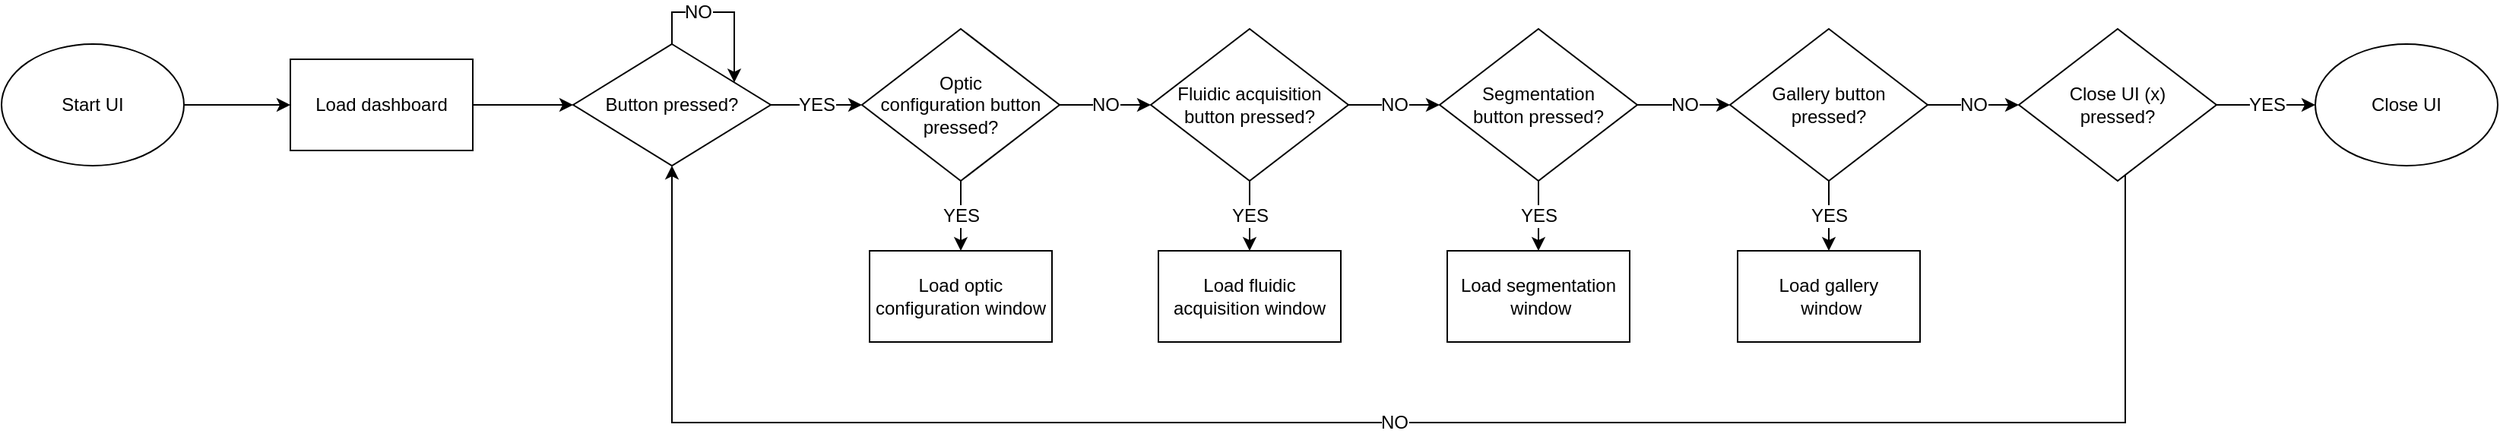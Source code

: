 <mxfile version="20.3.0" type="device" pages="6"><diagram id="FfWyybeuSQRckRUH5qyR" name="Page-1"><mxGraphModel dx="1300" dy="1228" grid="1" gridSize="10" guides="1" tooltips="1" connect="1" arrows="1" fold="1" page="1" pageScale="1" pageWidth="850" pageHeight="1100" math="0" shadow="0"><root><mxCell id="0"/><mxCell id="1" parent="0"/><mxCell id="ukoWg9p5txcMkDFGWuAq-3" style="edgeStyle=orthogonalEdgeStyle;rounded=0;orthogonalLoop=1;jettySize=auto;html=1;entryX=0;entryY=0.5;entryDx=0;entryDy=0;" parent="1" source="ukoWg9p5txcMkDFGWuAq-1" target="ukoWg9p5txcMkDFGWuAq-2" edge="1"><mxGeometry relative="1" as="geometry"/></mxCell><mxCell id="ukoWg9p5txcMkDFGWuAq-1" value="Start UI" style="ellipse;whiteSpace=wrap;html=1;" parent="1" vertex="1"><mxGeometry x="-764" y="131" width="120" height="80" as="geometry"/></mxCell><mxCell id="ukoWg9p5txcMkDFGWuAq-2" value="Load dashboard" style="rounded=0;whiteSpace=wrap;html=1;" parent="1" vertex="1"><mxGeometry x="-574" y="141" width="120" height="60" as="geometry"/></mxCell><mxCell id="ukoWg9p5txcMkDFGWuAq-5" style="edgeStyle=orthogonalEdgeStyle;rounded=0;orthogonalLoop=1;jettySize=auto;html=1;entryX=1;entryY=0.5;entryDx=0;entryDy=0;endArrow=none;endFill=0;startArrow=classic;startFill=1;" parent="1" source="ukoWg9p5txcMkDFGWuAq-4" target="ukoWg9p5txcMkDFGWuAq-2" edge="1"><mxGeometry relative="1" as="geometry"/></mxCell><mxCell id="g6E1pLKiNbASFxiwReyY-102" value="YES" style="edgeStyle=orthogonalEdgeStyle;rounded=0;orthogonalLoop=1;jettySize=auto;html=1;fontSize=12;startArrow=none;startFill=0;endArrow=classic;endFill=1;" parent="1" source="ukoWg9p5txcMkDFGWuAq-4" target="g6E1pLKiNbASFxiwReyY-4" edge="1"><mxGeometry relative="1" as="geometry"/></mxCell><mxCell id="g6E1pLKiNbASFxiwReyY-103" value="NO" style="edgeStyle=orthogonalEdgeStyle;rounded=0;orthogonalLoop=1;jettySize=auto;html=1;fontSize=12;startArrow=none;startFill=0;endArrow=classic;endFill=1;" parent="1" source="ukoWg9p5txcMkDFGWuAq-4" target="ukoWg9p5txcMkDFGWuAq-4" edge="1"><mxGeometry x="-0.311" relative="1" as="geometry"><Array as="points"><mxPoint x="-323" y="110"/><mxPoint x="-282" y="110"/></Array><mxPoint as="offset"/></mxGeometry></mxCell><mxCell id="ukoWg9p5txcMkDFGWuAq-4" value="Button pressed?" style="rhombus;whiteSpace=wrap;html=1;" parent="1" vertex="1"><mxGeometry x="-388" y="131" width="130" height="80" as="geometry"/></mxCell><mxCell id="g6E1pLKiNbASFxiwReyY-14" value="NO" style="edgeStyle=orthogonalEdgeStyle;rounded=0;orthogonalLoop=1;jettySize=auto;html=1;fontSize=12;startArrow=none;startFill=0;endArrow=classic;endFill=1;" parent="1" source="g6E1pLKiNbASFxiwReyY-1" target="g6E1pLKiNbASFxiwReyY-2" edge="1"><mxGeometry relative="1" as="geometry"/></mxCell><mxCell id="g6E1pLKiNbASFxiwReyY-21" value="YES" style="edgeStyle=orthogonalEdgeStyle;rounded=0;orthogonalLoop=1;jettySize=auto;html=1;entryX=0.5;entryY=0;entryDx=0;entryDy=0;fontSize=12;startArrow=none;startFill=0;endArrow=classic;endFill=1;" parent="1" source="g6E1pLKiNbASFxiwReyY-1" target="g6E1pLKiNbASFxiwReyY-19" edge="1"><mxGeometry relative="1" as="geometry"/></mxCell><mxCell id="g6E1pLKiNbASFxiwReyY-1" value="&lt;font style=&quot;font-size: 12px;&quot;&gt;Segmentation &lt;br&gt;button pressed?&lt;/font&gt;" style="rhombus;whiteSpace=wrap;html=1;flipV=0;" parent="1" vertex="1"><mxGeometry x="182" y="121" width="130" height="100" as="geometry"/></mxCell><mxCell id="g6E1pLKiNbASFxiwReyY-22" value="YES" style="edgeStyle=orthogonalEdgeStyle;rounded=0;orthogonalLoop=1;jettySize=auto;html=1;entryX=0.5;entryY=0;entryDx=0;entryDy=0;fontSize=12;startArrow=none;startFill=0;endArrow=classic;endFill=1;" parent="1" source="g6E1pLKiNbASFxiwReyY-2" target="g6E1pLKiNbASFxiwReyY-20" edge="1"><mxGeometry relative="1" as="geometry"/></mxCell><mxCell id="g6E1pLKiNbASFxiwReyY-232" value="NO" style="edgeStyle=orthogonalEdgeStyle;rounded=0;orthogonalLoop=1;jettySize=auto;html=1;fontSize=12;startArrow=none;startFill=0;endArrow=classic;endFill=1;" parent="1" source="g6E1pLKiNbASFxiwReyY-2" target="g6E1pLKiNbASFxiwReyY-106" edge="1"><mxGeometry relative="1" as="geometry"/></mxCell><mxCell id="g6E1pLKiNbASFxiwReyY-2" value="&lt;font style=&quot;font-size: 12px;&quot;&gt;Gallery button &lt;br&gt;pressed?&lt;/font&gt;" style="rhombus;whiteSpace=wrap;html=1;flipV=0;" parent="1" vertex="1"><mxGeometry x="373" y="121" width="130" height="100" as="geometry"/></mxCell><mxCell id="g6E1pLKiNbASFxiwReyY-18" value="YES" style="edgeStyle=orthogonalEdgeStyle;rounded=0;orthogonalLoop=1;jettySize=auto;html=1;entryX=0.5;entryY=0;entryDx=0;entryDy=0;fontSize=12;startArrow=none;startFill=0;endArrow=classic;endFill=1;" parent="1" source="g6E1pLKiNbASFxiwReyY-3" target="g6E1pLKiNbASFxiwReyY-17" edge="1"><mxGeometry relative="1" as="geometry"/></mxCell><mxCell id="g6E1pLKiNbASFxiwReyY-231" value="NO" style="edgeStyle=orthogonalEdgeStyle;rounded=0;orthogonalLoop=1;jettySize=auto;html=1;fontSize=12;startArrow=none;startFill=0;endArrow=classic;endFill=1;" parent="1" source="g6E1pLKiNbASFxiwReyY-3" target="g6E1pLKiNbASFxiwReyY-1" edge="1"><mxGeometry relative="1" as="geometry"/></mxCell><mxCell id="g6E1pLKiNbASFxiwReyY-3" value="&lt;font style=&quot;font-size: 12px;&quot;&gt;Fluidic acquisition button pressed?&lt;/font&gt;" style="rhombus;whiteSpace=wrap;html=1;flipV=0;" parent="1" vertex="1"><mxGeometry x="-8" y="121" width="130" height="100" as="geometry"/></mxCell><mxCell id="g6E1pLKiNbASFxiwReyY-16" value="YES" style="edgeStyle=orthogonalEdgeStyle;rounded=0;orthogonalLoop=1;jettySize=auto;html=1;entryX=0.5;entryY=0;entryDx=0;entryDy=0;fontSize=12;startArrow=none;startFill=0;endArrow=classic;endFill=1;" parent="1" source="g6E1pLKiNbASFxiwReyY-4" target="g6E1pLKiNbASFxiwReyY-15" edge="1"><mxGeometry relative="1" as="geometry"/></mxCell><mxCell id="g6E1pLKiNbASFxiwReyY-230" value="NO" style="edgeStyle=orthogonalEdgeStyle;rounded=0;orthogonalLoop=1;jettySize=auto;html=1;fontSize=12;startArrow=none;startFill=0;endArrow=classic;endFill=1;" parent="1" source="g6E1pLKiNbASFxiwReyY-4" target="g6E1pLKiNbASFxiwReyY-3" edge="1"><mxGeometry relative="1" as="geometry"/></mxCell><mxCell id="g6E1pLKiNbASFxiwReyY-4" value="&lt;font style=&quot;font-size: 12px;&quot;&gt;Optic &lt;br&gt;configuration button pressed?&lt;/font&gt;" style="rhombus;whiteSpace=wrap;html=1;flipV=0;" parent="1" vertex="1"><mxGeometry x="-198" y="121" width="130" height="100" as="geometry"/></mxCell><mxCell id="g6E1pLKiNbASFxiwReyY-15" value="Load optic configuration window" style="rounded=0;whiteSpace=wrap;html=1;" parent="1" vertex="1"><mxGeometry x="-193" y="267" width="120" height="60" as="geometry"/></mxCell><mxCell id="g6E1pLKiNbASFxiwReyY-17" value="Load fluidic acquisition window" style="rounded=0;whiteSpace=wrap;html=1;" parent="1" vertex="1"><mxGeometry x="-3" y="267" width="120" height="60" as="geometry"/></mxCell><mxCell id="g6E1pLKiNbASFxiwReyY-19" value="Load segmentation&lt;span style=&quot;color: rgba(0, 0, 0, 0); font-family: monospace; font-size: 0px; text-align: start;&quot;&gt;%3CmxGraphModel%3E%3Croot%3E%3CmxCell%20id%3D%220%22%2F%3E%3CmxCell%20id%3D%221%22%20parent%3D%220%22%2F%3E%3CmxCell%20id%3D%222%22%20value%3D%22Load%20optic%20configuration%20window%22%20style%3D%22rounded%3D0%3BwhiteSpace%3Dwrap%3Bhtml%3D1%3B%22%20vertex%3D%221%22%20parent%3D%221%22%3E%3CmxGeometry%20x%3D%22530%22%20y%3D%22460%22%20width%3D%22120%22%20height%3D%2260%22%20as%3D%22geometry%22%2F%3E%3C%2FmxCell%3E%3C%2Froot%3E%3C%2FmxGraphModel%3E&lt;/span&gt;&lt;br&gt;&amp;nbsp;window&lt;span style=&quot;color: rgba(0, 0, 0, 0); font-family: monospace; font-size: 0px; text-align: start;&quot;&gt;%3CmxGraphModel%3E%3Croot%3E%3CmxCell%20id%3D%220%22%2F%3E%3CmxCell%20id%3D%221%22%20parent%3D%220%22%2F%3E%3CmxCell%20id%3D%222%22%20value%3D%22Load%20optic%20configuration%20window%22%20style%3D%22rounded%3D0%3BwhiteSpace%3Dwrap%3Bhtml%3D1%3B%22%20vertex%3D%221%22%20parent%3D%221%22%3E%3CmxGeometry%20x%3D%22530%22%20y%3D%22460%22%20width%3D%22120%22%20height%3D%2260%22%20as%3D%22geometry%22%2F%3E%3C%2FmxCell%3E%3C%2Froot%3E%3C%2FmxGraphModel%3E&lt;/span&gt;" style="rounded=0;whiteSpace=wrap;html=1;" parent="1" vertex="1"><mxGeometry x="187" y="267" width="120" height="60" as="geometry"/></mxCell><mxCell id="g6E1pLKiNbASFxiwReyY-20" value="Load gallery&lt;span style=&quot;color: rgba(0, 0, 0, 0); font-family: monospace; font-size: 0px; text-align: start;&quot;&gt;%3CmxGraphModel%3E%3Croot%3E%3CmxCell%20id%3D%220%22%2F%3E%3CmxCell%20id%3D%221%22%20parent%3D%220%22%2F%3E%3CmxCell%20id%3D%222%22%20value%3D%22Load%20optic%20configuration%20window%22%20style%3D%22rounded%3D0%3BwhiteSpace%3Dwrap%3Bhtml%3D1%3B%22%20vertex%3D%221%22%20parent%3D%221%22%3E%3CmxGeometry%20x%3D%22530%22%20y%3D%22460%22%20width%3D%22120%22%20height%3D%2260%22%20as%3D%22geometry%22%2F%3E%3C%2FmxCell%3E%3C%2Froot%3E%3C%2FmxGraphModel%3E&lt;/span&gt;&lt;br&gt;&amp;nbsp;window&lt;span style=&quot;color: rgba(0, 0, 0, 0); font-family: monospace; font-size: 0px; text-align: start;&quot;&gt;%3CmxGraphModel%3E%3Croot%3E%3CmxCell%20id%3D%220%22%2F%3E%3CmxCell%20id%3D%221%22%20parent%3D%220%22%2F%3E%3CmxCell%20id%3D%222%22%20value%3D%22Load%20optic%20configuration%20window%22%20style%3D%22rounded%3D0%3BwhiteSpace%3Dwrap%3Bhtml%3D1%3B%22%20vertex%3D%221%22%20parent%3D%221%22%3E%3CmxGeometry%20x%3D%22530%22%20y%3D%22460%22%20width%3D%22120%22%20height%3D%2260%22%20as%3D%22geometry%22%2F%3E%3C%2FmxCell%3E%3C%2Froot%3E%3C%2FmxGraphModel%3E&lt;/span&gt;" style="rounded=0;whiteSpace=wrap;html=1;" parent="1" vertex="1"><mxGeometry x="378" y="267" width="120" height="60" as="geometry"/></mxCell><mxCell id="g6E1pLKiNbASFxiwReyY-233" value="YES" style="edgeStyle=orthogonalEdgeStyle;rounded=0;orthogonalLoop=1;jettySize=auto;html=1;entryX=0;entryY=0.5;entryDx=0;entryDy=0;fontSize=12;startArrow=none;startFill=0;endArrow=classic;endFill=1;" parent="1" source="g6E1pLKiNbASFxiwReyY-106" target="g6E1pLKiNbASFxiwReyY-109" edge="1"><mxGeometry relative="1" as="geometry"/></mxCell><mxCell id="g6E1pLKiNbASFxiwReyY-234" value="NO" style="edgeStyle=orthogonalEdgeStyle;rounded=0;orthogonalLoop=1;jettySize=auto;html=1;entryX=0.5;entryY=1;entryDx=0;entryDy=0;fontSize=12;startArrow=none;startFill=0;endArrow=classic;endFill=1;" parent="1" source="g6E1pLKiNbASFxiwReyY-106" target="ukoWg9p5txcMkDFGWuAq-4" edge="1"><mxGeometry relative="1" as="geometry"><Array as="points"><mxPoint x="633" y="380"/><mxPoint x="-323" y="380"/></Array></mxGeometry></mxCell><mxCell id="g6E1pLKiNbASFxiwReyY-106" value="&lt;font style=&quot;font-size: 12px;&quot;&gt;Close UI (x)&lt;br&gt;pressed?&lt;/font&gt;" style="rhombus;whiteSpace=wrap;html=1;flipV=0;" parent="1" vertex="1"><mxGeometry x="563" y="121" width="130" height="100" as="geometry"/></mxCell><mxCell id="g6E1pLKiNbASFxiwReyY-109" value="Close UI" style="ellipse;whiteSpace=wrap;html=1;fontSize=12;" parent="1" vertex="1"><mxGeometry x="758" y="131" width="120" height="80" as="geometry"/></mxCell></root></mxGraphModel></diagram><diagram id="WaLy-kCwAd98y-Lgvj9m" name="Page-2"><mxGraphModel dx="2773" dy="34" grid="1" gridSize="10" guides="1" tooltips="1" connect="1" arrows="1" fold="1" page="1" pageScale="1" pageWidth="850" pageHeight="1100" math="0" shadow="0"><root><mxCell id="0"/><mxCell id="1" parent="0"/><mxCell id="5yh5tjMIY3ZjKP7qDGda-1" value="YES" style="edgeStyle=orthogonalEdgeStyle;rounded=0;orthogonalLoop=1;jettySize=auto;html=1;fontSize=12;startArrow=none;startFill=0;endArrow=classic;endFill=1;entryX=0;entryY=0.5;entryDx=0;entryDy=0;" parent="1" source="5yh5tjMIY3ZjKP7qDGda-2" target="5yh5tjMIY3ZjKP7qDGda-6" edge="1"><mxGeometry relative="1" as="geometry"><mxPoint x="-440" y="1200.03" as="targetPoint"/></mxGeometry></mxCell><mxCell id="5yh5tjMIY3ZjKP7qDGda-2" value="&lt;font style=&quot;font-size: 12px;&quot;&gt;Window button pressed?&lt;/font&gt;" style="rhombus;whiteSpace=wrap;html=1;flipV=0;" parent="1" vertex="1"><mxGeometry x="-579" y="1150.03" width="130" height="100" as="geometry"/></mxCell><mxCell id="5yh5tjMIY3ZjKP7qDGda-3" value="NO" style="edgeStyle=orthogonalEdgeStyle;rounded=0;orthogonalLoop=1;jettySize=auto;html=1;fontSize=12;startArrow=classic;startFill=1;endArrow=none;endFill=0;entryX=0.5;entryY=0;entryDx=0;entryDy=0;" parent="1" source="5yh5tjMIY3ZjKP7qDGda-2" target="5yh5tjMIY3ZjKP7qDGda-2" edge="1"><mxGeometry x="0.321" relative="1" as="geometry"><mxPoint x="-555" y="1150.03" as="targetPoint"/><Array as="points"><mxPoint x="-470" y="1130.03"/><mxPoint x="-514" y="1130.03"/></Array><mxPoint as="offset"/></mxGeometry></mxCell><mxCell id="5yh5tjMIY3ZjKP7qDGda-4" value="NO" style="edgeStyle=orthogonalEdgeStyle;rounded=0;orthogonalLoop=1;jettySize=auto;html=1;entryX=0;entryY=0.5;entryDx=0;entryDy=0;fontSize=12;startArrow=none;startFill=0;endArrow=classic;endFill=1;" parent="1" source="5yh5tjMIY3ZjKP7qDGda-6" target="5yh5tjMIY3ZjKP7qDGda-9" edge="1"><mxGeometry relative="1" as="geometry"/></mxCell><mxCell id="5yh5tjMIY3ZjKP7qDGda-5" value="YES" style="edgeStyle=orthogonalEdgeStyle;rounded=0;orthogonalLoop=1;jettySize=auto;html=1;fontSize=12;startArrow=none;startFill=0;endArrow=classic;endFill=1;" parent="1" source="5yh5tjMIY3ZjKP7qDGda-6" target="5yh5tjMIY3ZjKP7qDGda-16" edge="1"><mxGeometry relative="1" as="geometry"/></mxCell><mxCell id="5yh5tjMIY3ZjKP7qDGda-6" value="&lt;font style=&quot;font-size: 12px;&quot;&gt;Start camera &lt;br&gt;button pressed?&lt;/font&gt;" style="rhombus;whiteSpace=wrap;html=1;flipV=0;" parent="1" vertex="1"><mxGeometry x="-333" y="1150.03" width="130" height="100" as="geometry"/></mxCell><mxCell id="5yh5tjMIY3ZjKP7qDGda-7" value="NO" style="edgeStyle=orthogonalEdgeStyle;rounded=0;orthogonalLoop=1;jettySize=auto;html=1;entryX=0;entryY=0.5;entryDx=0;entryDy=0;fontSize=12;startArrow=none;startFill=0;endArrow=classic;endFill=1;" parent="1" source="5yh5tjMIY3ZjKP7qDGda-9" target="5yh5tjMIY3ZjKP7qDGda-12" edge="1"><mxGeometry relative="1" as="geometry"><mxPoint x="111" y="1200.03" as="targetPoint"/></mxGeometry></mxCell><mxCell id="5yh5tjMIY3ZjKP7qDGda-8" value="YES" style="edgeStyle=orthogonalEdgeStyle;rounded=0;orthogonalLoop=1;jettySize=auto;html=1;entryX=0.5;entryY=0;entryDx=0;entryDy=0;fontSize=12;startArrow=none;startFill=0;endArrow=classic;endFill=1;" parent="1" source="5yh5tjMIY3ZjKP7qDGda-9" target="5yh5tjMIY3ZjKP7qDGda-18" edge="1"><mxGeometry relative="1" as="geometry"/></mxCell><mxCell id="5yh5tjMIY3ZjKP7qDGda-9" value="&lt;font style=&quot;font-size: 12px;&quot;&gt;Toggle light &lt;br&gt;button pressed?&lt;/font&gt;" style="rhombus;whiteSpace=wrap;html=1;flipV=0;" parent="1" vertex="1"><mxGeometry x="-87" y="1150.03" width="130" height="100" as="geometry"/></mxCell><mxCell id="5yh5tjMIY3ZjKP7qDGda-10" value="YES" style="edgeStyle=orthogonalEdgeStyle;rounded=0;orthogonalLoop=1;jettySize=auto;html=1;fontSize=12;startArrow=none;startFill=0;endArrow=classic;endFill=1;" parent="1" source="5yh5tjMIY3ZjKP7qDGda-12" edge="1"><mxGeometry relative="1" as="geometry"><mxPoint x="410" y="1200.03" as="targetPoint"/></mxGeometry></mxCell><mxCell id="5yh5tjMIY3ZjKP7qDGda-11" value="NO" style="edgeStyle=orthogonalEdgeStyle;rounded=0;orthogonalLoop=1;jettySize=auto;html=1;entryX=0.5;entryY=1;entryDx=0;entryDy=0;fontSize=12;startArrow=none;startFill=0;endArrow=classic;endFill=1;exitX=0.5;exitY=1;exitDx=0;exitDy=0;" parent="1" source="5yh5tjMIY3ZjKP7qDGda-12" target="5yh5tjMIY3ZjKP7qDGda-2" edge="1"><mxGeometry x="-0.817" relative="1" as="geometry"><Array as="points"><mxPoint x="224" y="1420.03"/><mxPoint x="-514" y="1420.03"/></Array><mxPoint as="offset"/></mxGeometry></mxCell><mxCell id="5yh5tjMIY3ZjKP7qDGda-12" value="&lt;font style=&quot;font-size: 12px;&quot;&gt;Close window (x)&lt;br&gt;button pressed?&lt;/font&gt;" style="rhombus;whiteSpace=wrap;html=1;flipV=0;" parent="1" vertex="1"><mxGeometry x="159" y="1150.03" width="130" height="100" as="geometry"/></mxCell><mxCell id="5yh5tjMIY3ZjKP7qDGda-13" style="edgeStyle=orthogonalEdgeStyle;rounded=0;orthogonalLoop=1;jettySize=auto;html=1;entryX=0;entryY=0.5;entryDx=0;entryDy=0;fontSize=12;startArrow=none;startFill=0;endArrow=classic;endFill=1;" parent="1" source="5yh5tjMIY3ZjKP7qDGda-14" target="5yh5tjMIY3ZjKP7qDGda-2" edge="1"><mxGeometry relative="1" as="geometry"/></mxCell><mxCell id="5yh5tjMIY3ZjKP7qDGda-14" value="Start optics configuration &lt;br&gt;window" style="ellipse;whiteSpace=wrap;html=1;fontSize=12;" parent="1" vertex="1"><mxGeometry x="-820" y="1160.03" width="120" height="80" as="geometry"/></mxCell><mxCell id="5yh5tjMIY3ZjKP7qDGda-15" style="edgeStyle=orthogonalEdgeStyle;rounded=0;orthogonalLoop=1;jettySize=auto;html=1;fontSize=12;startArrow=none;startFill=0;endArrow=classic;endFill=1;" parent="1" source="5yh5tjMIY3ZjKP7qDGda-16" edge="1"><mxGeometry relative="1" as="geometry"><mxPoint x="-268" y="1420.03" as="targetPoint"/></mxGeometry></mxCell><mxCell id="5yh5tjMIY3ZjKP7qDGda-16" value="Call show_camera()&lt;span style=&quot;color: rgba(0, 0, 0, 0); font-family: monospace; font-size: 0px; text-align: start;&quot;&gt;%3CmxGraphModel%3E%3Croot%3E%3CmxCell%20id%3D%220%22%2F%3E%3CmxCell%20id%3D%221%22%20parent%3D%220%22%2F%3E%3CmxCell%20id%3D%222%22%20value%3D%22YES%22%20style%3D%22edgeStyle%3DorthogonalEdgeStyle%3Brounded%3D0%3BorthogonalLoop%3D1%3BjettySize%3Dauto%3Bhtml%3D1%3BfontSize%3D12%3BstartArrow%3Dnone%3BstartFill%3D0%3BendArrow%3Dclassic%3BendFill%3D1%3BentryX%3D0.542%3BentryY%3D0.027%3BentryDx%3D0%3BentryDy%3D0%3BentryPerimeter%3D0%3B%22%20edge%3D%221%22%20target%3D%2210%22%20parent%3D%221%22%3E%3CmxGeometry%20relative%3D%221%22%20as%3D%22geometry%22%3E%3CmxPoint%20x%3D%22622.04%22%20y%3D%221649.969%22%20as%3D%22sourcePoint%22%2F%3E%3C%2FmxGeometry%3E%3C%2FmxCell%3E%3CmxCell%20id%3D%223%22%20value%3D%22YES%22%20style%3D%22edgeStyle%3DorthogonalEdgeStyle%3Brounded%3D0%3BorthogonalLoop%3D1%3BjettySize%3Dauto%3Bhtml%3D1%3BfontSize%3D12%3BstartArrow%3Dnone%3BstartFill%3D0%3BendArrow%3Dclassic%3BendFill%3D1%3BexitX%3D0.5%3BexitY%3D1%3BexitDx%3D0%3BexitDy%3D0%3B%22%20edge%3D%221%22%20target%3D%226%22%20parent%3D%221%22%3E%3CmxGeometry%20relative%3D%221%22%20as%3D%22geometry%22%3E%3CmxPoint%20x%3D%22868%22%20y%3D%221650%22%20as%3D%22sourcePoint%22%2F%3E%3C%2FmxGeometry%3E%3C%2FmxCell%3E%3CmxCell%20id%3D%224%22%20value%3D%22YES%22%20style%3D%22edgeStyle%3DorthogonalEdgeStyle%3Brounded%3D0%3BorthogonalLoop%3D1%3BjettySize%3Dauto%3Bhtml%3D1%3BfontSize%3D12%3BstartArrow%3Dnone%3BstartFill%3D0%3BendArrow%3Dclassic%3BendFill%3D1%3B%22%20edge%3D%221%22%20source%3D%226%22%20target%3D%227%22%20parent%3D%221%22%3E%3CmxGeometry%20relative%3D%221%22%20as%3D%22geometry%22%2F%3E%3C%2FmxCell%3E%3CmxCell%20id%3D%225%22%20value%3D%22NO%22%20style%3D%22edgeStyle%3DorthogonalEdgeStyle%3Brounded%3D0%3BorthogonalLoop%3D1%3BjettySize%3Dauto%3Bhtml%3D1%3BfontSize%3D12%3BstartArrow%3Dnone%3BstartFill%3D0%3BendArrow%3Dclassic%3BendFill%3D1%3B%22%20edge%3D%221%22%20source%3D%226%22%20target%3D%228%22%20parent%3D%221%22%3E%3CmxGeometry%20relative%3D%221%22%20as%3D%22geometry%22%2F%3E%3C%2FmxCell%3E%3CmxCell%20id%3D%226%22%20value%3D%22Light%20on%3F%22%20style%3D%22rhombus%3BwhiteSpace%3Dwrap%3Bhtml%3D1%3BflipV%3D0%3B%22%20vertex%3D%221%22%20parent%3D%221%22%3E%3CmxGeometry%20x%3D%22818%22%20y%3D%221710%22%20width%3D%22100%22%20height%3D%2260%22%20as%3D%22geometry%22%2F%3E%3C%2FmxCell%3E%3CmxCell%20id%3D%227%22%20value%3D%22Turn%20light%20on%22%20style%3D%22whiteSpace%3Dwrap%3Bhtml%3D1%3B%22%20vertex%3D%221%22%20parent%3D%221%22%3E%3CmxGeometry%20x%3D%22970%22%20y%3D%221710%22%20width%3D%22120%22%20height%3D%2260%22%20as%3D%22geometry%22%2F%3E%3C%2FmxCell%3E%3CmxCell%20id%3D%228%22%20value%3D%22Turn%20light%20off%22%20style%3D%22whiteSpace%3Dwrap%3Bhtml%3D1%3B%22%20vertex%3D%221%22%20parent%3D%221%22%3E%3CmxGeometry%20x%3D%22808%22%20y%3D%221847%22%20width%3D%22120%22%20height%3D%2260%22%20as%3D%22geometry%22%2F%3E%3C%2FmxCell%3E%3CmxCell%20id%3D%229%22%20value%3D%22%22%20style%3D%22edgeStyle%3DorthogonalEdgeStyle%3Brounded%3D0%3BorthogonalLoop%3D1%3BjettySize%3Dauto%3Bhtml%3D1%3BfontSize%3D12%3BstartArrow%3Dnone%3BstartFill%3D0%3BendArrow%3Dclassic%3BendFill%3D1%3BentryX%3D0.5%3BentryY%3D0%3BentryDx%3D0%3BentryDy%3D0%3B%22%20edge%3D%221%22%20source%3D%2210%22%20target%3D%2212%22%20parent%3D%221%22%3E%3CmxGeometry%20relative%3D%221%22%20as%3D%22geometry%22%3E%3CmxPoint%20x%3D%22585%22%20y%3D%221790%22%20as%3D%22targetPoint%22%2F%3E%3C%2FmxGeometry%3E%3C%2FmxCell%3E%3CmxCell%20id%3D%2210%22%20value%3D%22Start%20camera%20feed%22%20style%3D%22whiteSpace%3Dwrap%3Bhtml%3D1%3B%22%20vertex%3D%221%22%20parent%3D%221%22%3E%3CmxGeometry%20x%3D%22557%22%20y%3D%221690%22%20width%3D%22120%22%20height%3D%2260%22%20as%3D%22geometry%22%2F%3E%3C%2FmxCell%3E%3CmxCell%20id%3D%2211%22%20value%3D%22YES%22%20style%3D%22edgeStyle%3DorthogonalEdgeStyle%3Brounded%3D0%3BorthogonalLoop%3D1%3BjettySize%3Dauto%3Bhtml%3D1%3BfontSize%3D12%3BstartArrow%3Dnone%3BstartFill%3D0%3BendArrow%3Dclassic%3BendFill%3D1%3B%22%20edge%3D%221%22%20source%3D%2212%22%20target%3D%2214%22%20parent%3D%221%22%3E%3CmxGeometry%20relative%3D%221%22%20as%3D%22geometry%22%3E%3CArray%20as%3D%22points%22%3E%3CmxPoint%20x%3D%22617%22%20y%3D%221867%22%2F%3E%3CmxPoint%20x%3D%22615%22%20y%3D%221867%22%2F%3E%3C%2FArray%3E%3C%2FmxGeometry%3E%3C%2FmxCell%3E%3CmxCell%20id%3D%2212%22%20value%3D%22Keyboard%20%26lt%3Bbr%26gt%3Binput%3F%22%20style%3D%22rhombus%3BwhiteSpace%3Dwrap%3Bhtml%3D1%3BflipV%3D0%3B%22%20vertex%3D%221%22%20parent%3D%221%22%3E%3CmxGeometry%20x%3D%22567%22%20y%3D%221787%22%20width%3D%22100%22%20height%3D%2260%22%20as%3D%22geometry%22%2F%3E%3C%2FmxCell%3E%3CmxCell%20id%3D%2213%22%20value%3D%22NO%22%20style%3D%22edgeStyle%3DorthogonalEdgeStyle%3Brounded%3D0%3BorthogonalLoop%3D1%3BjettySize%3Dauto%3Bhtml%3D1%3BentryX%3D0.5%3BentryY%3D0%3BentryDx%3D0%3BentryDy%3D0%3BfontSize%3D12%3BstartArrow%3Dnone%3BstartFill%3D0%3BendArrow%3Dclassic%3BendFill%3D1%3B%22%20edge%3D%221%22%20source%3D%2214%22%20target%3D%2217%22%20parent%3D%221%22%3E%3CmxGeometry%20relative%3D%221%22%20as%3D%22geometry%22%2F%3E%3C%2FmxCell%3E%3CmxCell%20id%3D%2214%22%20value%3D%22j%3F%22%20style%3D%22rhombus%3BwhiteSpace%3Dwrap%3Bhtml%3D1%3BflipV%3D0%3B%22%20vertex%3D%221%22%20parent%3D%221%22%3E%3CmxGeometry%20x%3D%22565%22%20y%3D%221884%22%20width%3D%22100%22%20height%3D%2260%22%20as%3D%22geometry%22%2F%3E%3C%2FmxCell%3E%3CmxCell%20id%3D%2215%22%20value%3D%22NO%22%20style%3D%22edgeStyle%3DorthogonalEdgeStyle%3Brounded%3D0%3BorthogonalLoop%3D1%3BjettySize%3Dauto%3Bhtml%3D1%3BentryX%3D0.5%3BentryY%3D0%3BentryDx%3D0%3BentryDy%3D0%3BfontSize%3D12%3BstartArrow%3Dnone%3BstartFill%3D0%3BendArrow%3Dclassic%3BendFill%3D1%3B%22%20edge%3D%221%22%20source%3D%2217%22%20target%3D%2220%22%20parent%3D%221%22%3E%3CmxGeometry%20relative%3D%221%22%20as%3D%22geometry%22%2F%3E%3C%2FmxCell%3E%3CmxCell%20id%3D%2216%22%20value%3D%22YES%22%20style%3D%22edgeStyle%3DorthogonalEdgeStyle%3Brounded%3D0%3BorthogonalLoop%3D1%3BjettySize%3Dauto%3Bhtml%3D1%3BfontSize%3D12%3BstartArrow%3Dnone%3BstartFill%3D0%3BendArrow%3Dclassic%3BendFill%3D1%3BentryX%3D0.998%3BentryY%3D0.53%3BentryDx%3D0%3BentryDy%3D0%3BentryPerimeter%3D0%3B%22%20edge%3D%221%22%20source%3D%2217%22%20target%3D%2221%22%20parent%3D%221%22%3E%3CmxGeometry%20relative%3D%221%22%20as%3D%22geometry%22%3E%3CmxPoint%20x%3D%22697%22%20y%3D%222203%22%20as%3D%22targetPoint%22%2F%3E%3CArray%20as%3D%22points%22%3E%3CmxPoint%20x%3D%22707%22%20y%3D%222009%22%2F%3E%3CmxPoint%20x%3D%22707%22%20y%3D%222195%22%2F%3E%3C%2FArray%3E%3C%2FmxGeometry%3E%3C%2FmxCell%3E%3CmxCell%20id%3D%2217%22%20value%3D%22q%3F%22%20style%3D%22rhombus%3BwhiteSpace%3Dwrap%3Bhtml%3D1%3BflipV%3D0%3B%22%20vertex%3D%221%22%20parent%3D%221%22%3E%3CmxGeometry%20x%3D%22565%22%20y%3D%221979%22%20width%3D%22100%22%20height%3D%2260%22%20as%3D%22geometry%22%2F%3E%3C%2FmxCell%3E%3CmxCell%20id%3D%2218%22%20value%3D%22NO%22%20style%3D%22edgeStyle%3DorthogonalEdgeStyle%3Brounded%3D0%3BorthogonalLoop%3D1%3BjettySize%3Dauto%3Bhtml%3D1%3BfontSize%3D12%3BstartArrow%3Dnone%3BstartFill%3D0%3BendArrow%3Dclassic%3BendFill%3D1%3BentryX%3D0%3BentryY%3D0.5%3BentryDx%3D0%3BentryDy%3D0%3B%22%20edge%3D%221%22%20source%3D%2220%22%20target%3D%2212%22%20parent%3D%221%22%3E%3CmxGeometry%20relative%3D%221%22%20as%3D%22geometry%22%3E%3CmxPoint%20x%3D%22557%22%20y%3D%221803%22%20as%3D%22targetPoint%22%2F%3E%3CArray%20as%3D%22points%22%3E%3CmxPoint%20x%3D%22537%22%20y%3D%222103%22%2F%3E%3CmxPoint%20x%3D%22537%22%20y%3D%221817%22%2F%3E%3C%2FArray%3E%3C%2FmxGeometry%3E%3C%2FmxCell%3E%3CmxCell%20id%3D%2219%22%20value%3D%22YES%22%20style%3D%22edgeStyle%3DorthogonalEdgeStyle%3Brounded%3D0%3BorthogonalLoop%3D1%3BjettySize%3Dauto%3Bhtml%3D1%3BfontSize%3D12%3BstartArrow%3Dnone%3BstartFill%3D0%3BendArrow%3Dclassic%3BendFill%3D1%3B%22%20edge%3D%221%22%20source%3D%2220%22%20target%3D%2221%22%20parent%3D%221%22%3E%3CmxGeometry%20relative%3D%221%22%20as%3D%22geometry%22%2F%3E%3C%2FmxCell%3E%3CmxCell%20id%3D%2220%22%20value%3D%22ESC%3F%22%20style%3D%22rhombus%3BwhiteSpace%3Dwrap%3Bhtml%3D1%3BflipV%3D0%3B%22%20vertex%3D%221%22%20parent%3D%221%22%3E%3CmxGeometry%20x%3D%22565%22%20y%3D%222073%22%20width%3D%22100%22%20height%3D%2260%22%20as%3D%22geometry%22%2F%3E%3C%2FmxCell%3E%3CmxCell%20id%3D%2221%22%20value%3D%22Stop%20camera%20feed%22%20style%3D%22whiteSpace%3Dwrap%3Bhtml%3D1%3B%22%20vertex%3D%221%22%20parent%3D%221%22%3E%3CmxGeometry%20x%3D%22555%22%20y%3D%222163%22%20width%3D%22120%22%20height%3D%2260%22%20as%3D%22geometry%22%2F%3E%3C%2FmxCell%3E%3C%2Froot%3E%3C%2FmxGraphModel%3E&lt;/span&gt;&lt;span style=&quot;color: rgba(0, 0, 0, 0); font-family: monospace; font-size: 0px; text-align: start;&quot;&gt;%3CmxGraphModel%3E%3Croot%3E%3CmxCell%20id%3D%220%22%2F%3E%3CmxCell%20id%3D%221%22%20parent%3D%220%22%2F%3E%3CmxCell%20id%3D%222%22%20value%3D%22YES%22%20style%3D%22edgeStyle%3DorthogonalEdgeStyle%3Brounded%3D0%3BorthogonalLoop%3D1%3BjettySize%3Dauto%3Bhtml%3D1%3BfontSize%3D12%3BstartArrow%3Dnone%3BstartFill%3D0%3BendArrow%3Dclassic%3BendFill%3D1%3BentryX%3D0.542%3BentryY%3D0.027%3BentryDx%3D0%3BentryDy%3D0%3BentryPerimeter%3D0%3B%22%20edge%3D%221%22%20target%3D%2210%22%20parent%3D%221%22%3E%3CmxGeometry%20relative%3D%221%22%20as%3D%22geometry%22%3E%3CmxPoint%20x%3D%22622.04%22%20y%3D%221649.969%22%20as%3D%22sourcePoint%22%2F%3E%3C%2FmxGeometry%3E%3C%2FmxCell%3E%3CmxCell%20id%3D%223%22%20value%3D%22YES%22%20style%3D%22edgeStyle%3DorthogonalEdgeStyle%3Brounded%3D0%3BorthogonalLoop%3D1%3BjettySize%3Dauto%3Bhtml%3D1%3BfontSize%3D12%3BstartArrow%3Dnone%3BstartFill%3D0%3BendArrow%3Dclassic%3BendFill%3D1%3BexitX%3D0.5%3BexitY%3D1%3BexitDx%3D0%3BexitDy%3D0%3B%22%20edge%3D%221%22%20target%3D%226%22%20parent%3D%221%22%3E%3CmxGeometry%20relative%3D%221%22%20as%3D%22geometry%22%3E%3CmxPoint%20x%3D%22868%22%20y%3D%221650%22%20as%3D%22sourcePoint%22%2F%3E%3C%2FmxGeometry%3E%3C%2FmxCell%3E%3CmxCell%20id%3D%224%22%20value%3D%22YES%22%20style%3D%22edgeStyle%3DorthogonalEdgeStyle%3Brounded%3D0%3BorthogonalLoop%3D1%3BjettySize%3Dauto%3Bhtml%3D1%3BfontSize%3D12%3BstartArrow%3Dnone%3BstartFill%3D0%3BendArrow%3Dclassic%3BendFill%3D1%3B%22%20edge%3D%221%22%20source%3D%226%22%20target%3D%227%22%20parent%3D%221%22%3E%3CmxGeometry%20relative%3D%221%22%20as%3D%22geometry%22%2F%3E%3C%2FmxCell%3E%3CmxCell%20id%3D%225%22%20value%3D%22NO%22%20style%3D%22edgeStyle%3DorthogonalEdgeStyle%3Brounded%3D0%3BorthogonalLoop%3D1%3BjettySize%3Dauto%3Bhtml%3D1%3BfontSize%3D12%3BstartArrow%3Dnone%3BstartFill%3D0%3BendArrow%3Dclassic%3BendFill%3D1%3B%22%20edge%3D%221%22%20source%3D%226%22%20target%3D%228%22%20parent%3D%221%22%3E%3CmxGeometry%20relative%3D%221%22%20as%3D%22geometry%22%2F%3E%3C%2FmxCell%3E%3CmxCell%20id%3D%226%22%20value%3D%22Light%20on%3F%22%20style%3D%22rhombus%3BwhiteSpace%3Dwrap%3Bhtml%3D1%3BflipV%3D0%3B%22%20vertex%3D%221%22%20parent%3D%221%22%3E%3CmxGeometry%20x%3D%22818%22%20y%3D%221710%22%20width%3D%22100%22%20height%3D%2260%22%20as%3D%22geometry%22%2F%3E%3C%2FmxCell%3E%3CmxCell%20id%3D%227%22%20value%3D%22Turn%20light%20on%22%20style%3D%22whiteSpace%3Dwrap%3Bhtml%3D1%3B%22%20vertex%3D%221%22%20parent%3D%221%22%3E%3CmxGeometry%20x%3D%22970%22%20y%3D%221710%22%20width%3D%22120%22%20height%3D%2260%22%20as%3D%22geometry%22%2F%3E%3C%2FmxCell%3E%3CmxCell%20id%3D%228%22%20value%3D%22Turn%20light%20off%22%20style%3D%22whiteSpace%3Dwrap%3Bhtml%3D1%3B%22%20vertex%3D%221%22%20parent%3D%221%22%3E%3CmxGeometry%20x%3D%22808%22%20y%3D%221847%22%20width%3D%22120%22%20height%3D%2260%22%20as%3D%22geometry%22%2F%3E%3C%2FmxCell%3E%3CmxCell%20id%3D%229%22%20value%3D%22%22%20style%3D%22edgeStyle%3DorthogonalEdgeStyle%3Brounded%3D0%3BorthogonalLoop%3D1%3BjettySize%3Dauto%3Bhtml%3D1%3BfontSize%3D12%3BstartArrow%3Dnone%3BstartFill%3D0%3BendArrow%3Dclassic%3BendFill%3D1%3BentryX%3D0.5%3BentryY%3D0%3BentryDx%3D0%3BentryDy%3D0%3B%22%20edge%3D%221%22%20source%3D%2210%22%20target%3D%2212%22%20parent%3D%221%22%3E%3CmxGeometry%20relative%3D%221%22%20as%3D%22geometry%22%3E%3CmxPoint%20x%3D%22585%22%20y%3D%221790%22%20as%3D%22targetPoint%22%2F%3E%3C%2FmxGeometry%3E%3C%2FmxCell%3E%3CmxCell%20id%3D%2210%22%20value%3D%22Start%20camera%20feed%22%20style%3D%22whiteSpace%3Dwrap%3Bhtml%3D1%3B%22%20vertex%3D%221%22%20parent%3D%221%22%3E%3CmxGeometry%20x%3D%22557%22%20y%3D%221690%22%20width%3D%22120%22%20height%3D%2260%22%20as%3D%22geometry%22%2F%3E%3C%2FmxCell%3E%3CmxCell%20id%3D%2211%22%20value%3D%22YES%22%20style%3D%22edgeStyle%3DorthogonalEdgeStyle%3Brounded%3D0%3BorthogonalLoop%3D1%3BjettySize%3Dauto%3Bhtml%3D1%3BfontSize%3D12%3BstartArrow%3Dnone%3BstartFill%3D0%3BendArrow%3Dclassic%3BendFill%3D1%3B%22%20edge%3D%221%22%20source%3D%2212%22%20target%3D%2214%22%20parent%3D%221%22%3E%3CmxGeometry%20relative%3D%221%22%20as%3D%22geometry%22%3E%3CArray%20as%3D%22points%22%3E%3CmxPoint%20x%3D%22617%22%20y%3D%221867%22%2F%3E%3CmxPoint%20x%3D%22615%22%20y%3D%221867%22%2F%3E%3C%2FArray%3E%3C%2FmxGeometry%3E%3C%2FmxCell%3E%3CmxCell%20id%3D%2212%22%20value%3D%22Keyboard%20%26lt%3Bbr%26gt%3Binput%3F%22%20style%3D%22rhombus%3BwhiteSpace%3Dwrap%3Bhtml%3D1%3BflipV%3D0%3B%22%20vertex%3D%221%22%20parent%3D%221%22%3E%3CmxGeometry%20x%3D%22567%22%20y%3D%221787%22%20width%3D%22100%22%20height%3D%2260%22%20as%3D%22geometry%22%2F%3E%3C%2FmxCell%3E%3CmxCell%20id%3D%2213%22%20value%3D%22NO%22%20style%3D%22edgeStyle%3DorthogonalEdgeStyle%3Brounded%3D0%3BorthogonalLoop%3D1%3BjettySize%3Dauto%3Bhtml%3D1%3BentryX%3D0.5%3BentryY%3D0%3BentryDx%3D0%3BentryDy%3D0%3BfontSize%3D12%3BstartArrow%3Dnone%3BstartFill%3D0%3BendArrow%3Dclassic%3BendFill%3D1%3B%22%20edge%3D%221%22%20source%3D%2214%22%20target%3D%2217%22%20parent%3D%221%22%3E%3CmxGeometry%20relative%3D%221%22%20as%3D%22geometry%22%2F%3E%3C%2FmxCell%3E%3CmxCell%20id%3D%2214%22%20value%3D%22j%3F%22%20style%3D%22rhombus%3BwhiteSpace%3Dwrap%3Bhtml%3D1%3BflipV%3D0%3B%22%20vertex%3D%221%22%20parent%3D%221%22%3E%3CmxGeometry%20x%3D%22565%22%20y%3D%221884%22%20width%3D%22100%22%20height%3D%2260%22%20as%3D%22geometry%22%2F%3E%3C%2FmxCell%3E%3CmxCell%20id%3D%2215%22%20value%3D%22NO%22%20style%3D%22edgeStyle%3DorthogonalEdgeStyle%3Brounded%3D0%3BorthogonalLoop%3D1%3BjettySize%3Dauto%3Bhtml%3D1%3BentryX%3D0.5%3BentryY%3D0%3BentryDx%3D0%3BentryDy%3D0%3BfontSize%3D12%3BstartArrow%3Dnone%3BstartFill%3D0%3BendArrow%3Dclassic%3BendFill%3D1%3B%22%20edge%3D%221%22%20source%3D%2217%22%20target%3D%2220%22%20parent%3D%221%22%3E%3CmxGeometry%20relative%3D%221%22%20as%3D%22geometry%22%2F%3E%3C%2FmxCell%3E%3CmxCell%20id%3D%2216%22%20value%3D%22YES%22%20style%3D%22edgeStyle%3DorthogonalEdgeStyle%3Brounded%3D0%3BorthogonalLoop%3D1%3BjettySize%3Dauto%3Bhtml%3D1%3BfontSize%3D12%3BstartArrow%3Dnone%3BstartFill%3D0%3BendArrow%3Dclassic%3BendFill%3D1%3BentryX%3D0.998%3BentryY%3D0.53%3BentryDx%3D0%3BentryDy%3D0%3BentryPerimeter%3D0%3B%22%20edge%3D%221%22%20source%3D%2217%22%20target%3D%2221%22%20parent%3D%221%22%3E%3CmxGeometry%20relative%3D%221%22%20as%3D%22geometry%22%3E%3CmxPoint%20x%3D%22697%22%20y%3D%222203%22%20as%3D%22targetPoint%22%2F%3E%3CArray%20as%3D%22points%22%3E%3CmxPoint%20x%3D%22707%22%20y%3D%222009%22%2F%3E%3CmxPoint%20x%3D%22707%22%20y%3D%222195%22%2F%3E%3C%2FArray%3E%3C%2FmxGeometry%3E%3C%2FmxCell%3E%3CmxCell%20id%3D%2217%22%20value%3D%22q%3F%22%20style%3D%22rhombus%3BwhiteSpace%3Dwrap%3Bhtml%3D1%3BflipV%3D0%3B%22%20vertex%3D%221%22%20parent%3D%221%22%3E%3CmxGeometry%20x%3D%22565%22%20y%3D%221979%22%20width%3D%22100%22%20height%3D%2260%22%20as%3D%22geometry%22%2F%3E%3C%2FmxCell%3E%3CmxCell%20id%3D%2218%22%20value%3D%22NO%22%20style%3D%22edgeStyle%3DorthogonalEdgeStyle%3Brounded%3D0%3BorthogonalLoop%3D1%3BjettySize%3Dauto%3Bhtml%3D1%3BfontSize%3D12%3BstartArrow%3Dnone%3BstartFill%3D0%3BendArrow%3Dclassic%3BendFill%3D1%3BentryX%3D0%3BentryY%3D0.5%3BentryDx%3D0%3BentryDy%3D0%3B%22%20edge%3D%221%22%20source%3D%2220%22%20target%3D%2212%22%20parent%3D%221%22%3E%3CmxGeometry%20relative%3D%221%22%20as%3D%22geometry%22%3E%3CmxPoint%20x%3D%22557%22%20y%3D%221803%22%20as%3D%22targetPoint%22%2F%3E%3CArray%20as%3D%22points%22%3E%3CmxPoint%20x%3D%22537%22%20y%3D%222103%22%2F%3E%3CmxPoint%20x%3D%22537%22%20y%3D%221817%22%2F%3E%3C%2FArray%3E%3C%2FmxGeometry%3E%3C%2FmxCell%3E%3CmxCell%20id%3D%2219%22%20value%3D%22YES%22%20style%3D%22edgeStyle%3DorthogonalEdgeStyle%3Brounded%3D0%3BorthogonalLoop%3D1%3BjettySize%3Dauto%3Bhtml%3D1%3BfontSize%3D12%3BstartArrow%3Dnone%3BstartFill%3D0%3BendArrow%3Dclassic%3BendFill%3D1%3B%22%20edge%3D%221%22%20source%3D%2220%22%20target%3D%2221%22%20parent%3D%221%22%3E%3CmxGeometry%20relative%3D%221%22%20as%3D%22geometry%22%2F%3E%3C%2FmxCell%3E%3CmxCell%20id%3D%2220%22%20value%3D%22ESC%3F%22%20style%3D%22rhombus%3BwhiteSpace%3Dwrap%3Bhtml%3D1%3BflipV%3D0%3B%22%20vertex%3D%221%22%20parent%3D%221%22%3E%3CmxGeometry%20x%3D%22565%22%20y%3D%222073%22%20width%3D%22100%22%20height%3D%2260%22%20as%3D%22geometry%22%2F%3E%3C%2FmxCell%3E%3CmxCell%20id%3D%2221%22%20value%3D%22Stop%20camera%20feed%22%20style%3D%22whiteSpace%3Dwrap%3Bhtml%3D1%3B%22%20vertex%3D%221%22%20parent%3D%221%22%3E%3CmxGeometry%20x%3D%22555%22%20y%3D%222163%22%20width%3D%22120%22%20height%3D%2260%22%20as%3D%22geometry%22%2F%3E%3C%2FmxCell%3E%3C%2Froot%3E%3C%2FmxGraphModel%3E&lt;/span&gt;" style="rounded=0;whiteSpace=wrap;html=1;fontSize=12;" parent="1" vertex="1"><mxGeometry x="-328" y="1300.06" width="120" height="60" as="geometry"/></mxCell><mxCell id="5yh5tjMIY3ZjKP7qDGda-17" style="edgeStyle=orthogonalEdgeStyle;rounded=0;orthogonalLoop=1;jettySize=auto;html=1;fontSize=12;startArrow=none;startFill=0;endArrow=classic;endFill=1;" parent="1" source="5yh5tjMIY3ZjKP7qDGda-18" edge="1"><mxGeometry relative="1" as="geometry"><mxPoint x="-22" y="1420.03" as="targetPoint"/></mxGeometry></mxCell><mxCell id="5yh5tjMIY3ZjKP7qDGda-18" value="Call toggle()&lt;span style=&quot;color: rgba(0, 0, 0, 0); font-family: monospace; font-size: 0px; text-align: start;&quot;&gt;%3CmxGraphModel%3E%3Croot%3E%3CmxCell%20id%3D%220%22%2F%3E%3CmxCell%20id%3D%221%22%20parent%3D%220%22%2F%3E%3CmxCell%20id%3D%222%22%20value%3D%22YES%22%20style%3D%22edgeStyle%3DorthogonalEdgeStyle%3Brounded%3D0%3BorthogonalLoop%3D1%3BjettySize%3Dauto%3Bhtml%3D1%3BfontSize%3D12%3BstartArrow%3Dnone%3BstartFill%3D0%3BendArrow%3Dclassic%3BendFill%3D1%3BentryX%3D0.542%3BentryY%3D0.027%3BentryDx%3D0%3BentryDy%3D0%3BentryPerimeter%3D0%3B%22%20edge%3D%221%22%20target%3D%2210%22%20parent%3D%221%22%3E%3CmxGeometry%20relative%3D%221%22%20as%3D%22geometry%22%3E%3CmxPoint%20x%3D%22622.04%22%20y%3D%221649.969%22%20as%3D%22sourcePoint%22%2F%3E%3C%2FmxGeometry%3E%3C%2FmxCell%3E%3CmxCell%20id%3D%223%22%20value%3D%22YES%22%20style%3D%22edgeStyle%3DorthogonalEdgeStyle%3Brounded%3D0%3BorthogonalLoop%3D1%3BjettySize%3Dauto%3Bhtml%3D1%3BfontSize%3D12%3BstartArrow%3Dnone%3BstartFill%3D0%3BendArrow%3Dclassic%3BendFill%3D1%3BexitX%3D0.5%3BexitY%3D1%3BexitDx%3D0%3BexitDy%3D0%3B%22%20edge%3D%221%22%20target%3D%226%22%20parent%3D%221%22%3E%3CmxGeometry%20relative%3D%221%22%20as%3D%22geometry%22%3E%3CmxPoint%20x%3D%22868%22%20y%3D%221650%22%20as%3D%22sourcePoint%22%2F%3E%3C%2FmxGeometry%3E%3C%2FmxCell%3E%3CmxCell%20id%3D%224%22%20value%3D%22YES%22%20style%3D%22edgeStyle%3DorthogonalEdgeStyle%3Brounded%3D0%3BorthogonalLoop%3D1%3BjettySize%3Dauto%3Bhtml%3D1%3BfontSize%3D12%3BstartArrow%3Dnone%3BstartFill%3D0%3BendArrow%3Dclassic%3BendFill%3D1%3B%22%20edge%3D%221%22%20source%3D%226%22%20target%3D%227%22%20parent%3D%221%22%3E%3CmxGeometry%20relative%3D%221%22%20as%3D%22geometry%22%2F%3E%3C%2FmxCell%3E%3CmxCell%20id%3D%225%22%20value%3D%22NO%22%20style%3D%22edgeStyle%3DorthogonalEdgeStyle%3Brounded%3D0%3BorthogonalLoop%3D1%3BjettySize%3Dauto%3Bhtml%3D1%3BfontSize%3D12%3BstartArrow%3Dnone%3BstartFill%3D0%3BendArrow%3Dclassic%3BendFill%3D1%3B%22%20edge%3D%221%22%20source%3D%226%22%20target%3D%228%22%20parent%3D%221%22%3E%3CmxGeometry%20relative%3D%221%22%20as%3D%22geometry%22%2F%3E%3C%2FmxCell%3E%3CmxCell%20id%3D%226%22%20value%3D%22Light%20on%3F%22%20style%3D%22rhombus%3BwhiteSpace%3Dwrap%3Bhtml%3D1%3BflipV%3D0%3B%22%20vertex%3D%221%22%20parent%3D%221%22%3E%3CmxGeometry%20x%3D%22818%22%20y%3D%221710%22%20width%3D%22100%22%20height%3D%2260%22%20as%3D%22geometry%22%2F%3E%3C%2FmxCell%3E%3CmxCell%20id%3D%227%22%20value%3D%22Turn%20light%20on%22%20style%3D%22whiteSpace%3Dwrap%3Bhtml%3D1%3B%22%20vertex%3D%221%22%20parent%3D%221%22%3E%3CmxGeometry%20x%3D%22970%22%20y%3D%221710%22%20width%3D%22120%22%20height%3D%2260%22%20as%3D%22geometry%22%2F%3E%3C%2FmxCell%3E%3CmxCell%20id%3D%228%22%20value%3D%22Turn%20light%20off%22%20style%3D%22whiteSpace%3Dwrap%3Bhtml%3D1%3B%22%20vertex%3D%221%22%20parent%3D%221%22%3E%3CmxGeometry%20x%3D%22808%22%20y%3D%221847%22%20width%3D%22120%22%20height%3D%2260%22%20as%3D%22geometry%22%2F%3E%3C%2FmxCell%3E%3CmxCell%20id%3D%229%22%20value%3D%22%22%20style%3D%22edgeStyle%3DorthogonalEdgeStyle%3Brounded%3D0%3BorthogonalLoop%3D1%3BjettySize%3Dauto%3Bhtml%3D1%3BfontSize%3D12%3BstartArrow%3Dnone%3BstartFill%3D0%3BendArrow%3Dclassic%3BendFill%3D1%3BentryX%3D0.5%3BentryY%3D0%3BentryDx%3D0%3BentryDy%3D0%3B%22%20edge%3D%221%22%20source%3D%2210%22%20target%3D%2212%22%20parent%3D%221%22%3E%3CmxGeometry%20relative%3D%221%22%20as%3D%22geometry%22%3E%3CmxPoint%20x%3D%22585%22%20y%3D%221790%22%20as%3D%22targetPoint%22%2F%3E%3C%2FmxGeometry%3E%3C%2FmxCell%3E%3CmxCell%20id%3D%2210%22%20value%3D%22Start%20camera%20feed%22%20style%3D%22whiteSpace%3Dwrap%3Bhtml%3D1%3B%22%20vertex%3D%221%22%20parent%3D%221%22%3E%3CmxGeometry%20x%3D%22557%22%20y%3D%221690%22%20width%3D%22120%22%20height%3D%2260%22%20as%3D%22geometry%22%2F%3E%3C%2FmxCell%3E%3CmxCell%20id%3D%2211%22%20value%3D%22YES%22%20style%3D%22edgeStyle%3DorthogonalEdgeStyle%3Brounded%3D0%3BorthogonalLoop%3D1%3BjettySize%3Dauto%3Bhtml%3D1%3BfontSize%3D12%3BstartArrow%3Dnone%3BstartFill%3D0%3BendArrow%3Dclassic%3BendFill%3D1%3B%22%20edge%3D%221%22%20source%3D%2212%22%20target%3D%2214%22%20parent%3D%221%22%3E%3CmxGeometry%20relative%3D%221%22%20as%3D%22geometry%22%3E%3CArray%20as%3D%22points%22%3E%3CmxPoint%20x%3D%22617%22%20y%3D%221867%22%2F%3E%3CmxPoint%20x%3D%22615%22%20y%3D%221867%22%2F%3E%3C%2FArray%3E%3C%2FmxGeometry%3E%3C%2FmxCell%3E%3CmxCell%20id%3D%2212%22%20value%3D%22Keyboard%20%26lt%3Bbr%26gt%3Binput%3F%22%20style%3D%22rhombus%3BwhiteSpace%3Dwrap%3Bhtml%3D1%3BflipV%3D0%3B%22%20vertex%3D%221%22%20parent%3D%221%22%3E%3CmxGeometry%20x%3D%22567%22%20y%3D%221787%22%20width%3D%22100%22%20height%3D%2260%22%20as%3D%22geometry%22%2F%3E%3C%2FmxCell%3E%3CmxCell%20id%3D%2213%22%20value%3D%22NO%22%20style%3D%22edgeStyle%3DorthogonalEdgeStyle%3Brounded%3D0%3BorthogonalLoop%3D1%3BjettySize%3Dauto%3Bhtml%3D1%3BentryX%3D0.5%3BentryY%3D0%3BentryDx%3D0%3BentryDy%3D0%3BfontSize%3D12%3BstartArrow%3Dnone%3BstartFill%3D0%3BendArrow%3Dclassic%3BendFill%3D1%3B%22%20edge%3D%221%22%20source%3D%2214%22%20target%3D%2217%22%20parent%3D%221%22%3E%3CmxGeometry%20relative%3D%221%22%20as%3D%22geometry%22%2F%3E%3C%2FmxCell%3E%3CmxCell%20id%3D%2214%22%20value%3D%22j%3F%22%20style%3D%22rhombus%3BwhiteSpace%3Dwrap%3Bhtml%3D1%3BflipV%3D0%3B%22%20vertex%3D%221%22%20parent%3D%221%22%3E%3CmxGeometry%20x%3D%22565%22%20y%3D%221884%22%20width%3D%22100%22%20height%3D%2260%22%20as%3D%22geometry%22%2F%3E%3C%2FmxCell%3E%3CmxCell%20id%3D%2215%22%20value%3D%22NO%22%20style%3D%22edgeStyle%3DorthogonalEdgeStyle%3Brounded%3D0%3BorthogonalLoop%3D1%3BjettySize%3Dauto%3Bhtml%3D1%3BentryX%3D0.5%3BentryY%3D0%3BentryDx%3D0%3BentryDy%3D0%3BfontSize%3D12%3BstartArrow%3Dnone%3BstartFill%3D0%3BendArrow%3Dclassic%3BendFill%3D1%3B%22%20edge%3D%221%22%20source%3D%2217%22%20target%3D%2220%22%20parent%3D%221%22%3E%3CmxGeometry%20relative%3D%221%22%20as%3D%22geometry%22%2F%3E%3C%2FmxCell%3E%3CmxCell%20id%3D%2216%22%20value%3D%22YES%22%20style%3D%22edgeStyle%3DorthogonalEdgeStyle%3Brounded%3D0%3BorthogonalLoop%3D1%3BjettySize%3Dauto%3Bhtml%3D1%3BfontSize%3D12%3BstartArrow%3Dnone%3BstartFill%3D0%3BendArrow%3Dclassic%3BendFill%3D1%3BentryX%3D0.998%3BentryY%3D0.53%3BentryDx%3D0%3BentryDy%3D0%3BentryPerimeter%3D0%3B%22%20edge%3D%221%22%20source%3D%2217%22%20target%3D%2221%22%20parent%3D%221%22%3E%3CmxGeometry%20relative%3D%221%22%20as%3D%22geometry%22%3E%3CmxPoint%20x%3D%22697%22%20y%3D%222203%22%20as%3D%22targetPoint%22%2F%3E%3CArray%20as%3D%22points%22%3E%3CmxPoint%20x%3D%22707%22%20y%3D%222009%22%2F%3E%3CmxPoint%20x%3D%22707%22%20y%3D%222195%22%2F%3E%3C%2FArray%3E%3C%2FmxGeometry%3E%3C%2FmxCell%3E%3CmxCell%20id%3D%2217%22%20value%3D%22q%3F%22%20style%3D%22rhombus%3BwhiteSpace%3Dwrap%3Bhtml%3D1%3BflipV%3D0%3B%22%20vertex%3D%221%22%20parent%3D%221%22%3E%3CmxGeometry%20x%3D%22565%22%20y%3D%221979%22%20width%3D%22100%22%20height%3D%2260%22%20as%3D%22geometry%22%2F%3E%3C%2FmxCell%3E%3CmxCell%20id%3D%2218%22%20value%3D%22NO%22%20style%3D%22edgeStyle%3DorthogonalEdgeStyle%3Brounded%3D0%3BorthogonalLoop%3D1%3BjettySize%3Dauto%3Bhtml%3D1%3BfontSize%3D12%3BstartArrow%3Dnone%3BstartFill%3D0%3BendArrow%3Dclassic%3BendFill%3D1%3BentryX%3D0%3BentryY%3D0.5%3BentryDx%3D0%3BentryDy%3D0%3B%22%20edge%3D%221%22%20source%3D%2220%22%20target%3D%2212%22%20parent%3D%221%22%3E%3CmxGeometry%20relative%3D%221%22%20as%3D%22geometry%22%3E%3CmxPoint%20x%3D%22557%22%20y%3D%221803%22%20as%3D%22targetPoint%22%2F%3E%3CArray%20as%3D%22points%22%3E%3CmxPoint%20x%3D%22537%22%20y%3D%222103%22%2F%3E%3CmxPoint%20x%3D%22537%22%20y%3D%221817%22%2F%3E%3C%2FArray%3E%3C%2FmxGeometry%3E%3C%2FmxCell%3E%3CmxCell%20id%3D%2219%22%20value%3D%22YES%22%20style%3D%22edgeStyle%3DorthogonalEdgeStyle%3Brounded%3D0%3BorthogonalLoop%3D1%3BjettySize%3Dauto%3Bhtml%3D1%3BfontSize%3D12%3BstartArrow%3Dnone%3BstartFill%3D0%3BendArrow%3Dclassic%3BendFill%3D1%3B%22%20edge%3D%221%22%20source%3D%2220%22%20target%3D%2221%22%20parent%3D%221%22%3E%3CmxGeometry%20relative%3D%221%22%20as%3D%22geometry%22%2F%3E%3C%2FmxCell%3E%3CmxCell%20id%3D%2220%22%20value%3D%22ESC%3F%22%20style%3D%22rhombus%3BwhiteSpace%3Dwrap%3Bhtml%3D1%3BflipV%3D0%3B%22%20vertex%3D%221%22%20parent%3D%221%22%3E%3CmxGeometry%20x%3D%22565%22%20y%3D%222073%22%20width%3D%22100%22%20height%3D%2260%22%20as%3D%22geometry%22%2F%3E%3C%2FmxCell%3E%3CmxCell%20id%3D%2221%22%20value%3D%22Stop%20camera%20feed%22%20style%3D%22whiteSpace%3Dwrap%3Bhtml%3D1%3B%22%20vertex%3D%221%22%20parent%3D%221%22%3E%3CmxGeometry%20x%3D%22555%22%20y%3D%222163%22%20width%3D%22120%22%20height%3D%2260%22%20as%3D%22geometry%22%2F%3E%3C%2FmxCell%3E%3C%2Froot%3E%3C%2FmxGraphModel%3E&lt;/span&gt;&lt;span style=&quot;color: rgba(0, 0, 0, 0); font-family: monospace; font-size: 0px; text-align: start;&quot;&gt;%3CmxGraphModel%3E%3Croot%3E%3CmxCell%20id%3D%220%22%2F%3E%3CmxCell%20id%3D%221%22%20parent%3D%220%22%2F%3E%3CmxCell%20id%3D%222%22%20value%3D%22YES%22%20style%3D%22edgeStyle%3DorthogonalEdgeStyle%3Brounded%3D0%3BorthogonalLoop%3D1%3BjettySize%3Dauto%3Bhtml%3D1%3BfontSize%3D12%3BstartArrow%3Dnone%3BstartFill%3D0%3BendArrow%3Dclassic%3BendFill%3D1%3BentryX%3D0.542%3BentryY%3D0.027%3BentryDx%3D0%3BentryDy%3D0%3BentryPerimeter%3D0%3B%22%20edge%3D%221%22%20target%3D%2210%22%20parent%3D%221%22%3E%3CmxGeometry%20relative%3D%221%22%20as%3D%22geometry%22%3E%3CmxPoint%20x%3D%22622.04%22%20y%3D%221649.969%22%20as%3D%22sourcePoint%22%2F%3E%3C%2FmxGeometry%3E%3C%2FmxCell%3E%3CmxCell%20id%3D%223%22%20value%3D%22YES%22%20style%3D%22edgeStyle%3DorthogonalEdgeStyle%3Brounded%3D0%3BorthogonalLoop%3D1%3BjettySize%3Dauto%3Bhtml%3D1%3BfontSize%3D12%3BstartArrow%3Dnone%3BstartFill%3D0%3BendArrow%3Dclassic%3BendFill%3D1%3BexitX%3D0.5%3BexitY%3D1%3BexitDx%3D0%3BexitDy%3D0%3B%22%20edge%3D%221%22%20target%3D%226%22%20parent%3D%221%22%3E%3CmxGeometry%20relative%3D%221%22%20as%3D%22geometry%22%3E%3CmxPoint%20x%3D%22868%22%20y%3D%221650%22%20as%3D%22sourcePoint%22%2F%3E%3C%2FmxGeometry%3E%3C%2FmxCell%3E%3CmxCell%20id%3D%224%22%20value%3D%22YES%22%20style%3D%22edgeStyle%3DorthogonalEdgeStyle%3Brounded%3D0%3BorthogonalLoop%3D1%3BjettySize%3Dauto%3Bhtml%3D1%3BfontSize%3D12%3BstartArrow%3Dnone%3BstartFill%3D0%3BendArrow%3Dclassic%3BendFill%3D1%3B%22%20edge%3D%221%22%20source%3D%226%22%20target%3D%227%22%20parent%3D%221%22%3E%3CmxGeometry%20relative%3D%221%22%20as%3D%22geometry%22%2F%3E%3C%2FmxCell%3E%3CmxCell%20id%3D%225%22%20value%3D%22NO%22%20style%3D%22edgeStyle%3DorthogonalEdgeStyle%3Brounded%3D0%3BorthogonalLoop%3D1%3BjettySize%3Dauto%3Bhtml%3D1%3BfontSize%3D12%3BstartArrow%3Dnone%3BstartFill%3D0%3BendArrow%3Dclassic%3BendFill%3D1%3B%22%20edge%3D%221%22%20source%3D%226%22%20target%3D%228%22%20parent%3D%221%22%3E%3CmxGeometry%20relative%3D%221%22%20as%3D%22geometry%22%2F%3E%3C%2FmxCell%3E%3CmxCell%20id%3D%226%22%20value%3D%22Light%20on%3F%22%20style%3D%22rhombus%3BwhiteSpace%3Dwrap%3Bhtml%3D1%3BflipV%3D0%3B%22%20vertex%3D%221%22%20parent%3D%221%22%3E%3CmxGeometry%20x%3D%22818%22%20y%3D%221710%22%20width%3D%22100%22%20height%3D%2260%22%20as%3D%22geometry%22%2F%3E%3C%2FmxCell%3E%3CmxCell%20id%3D%227%22%20value%3D%22Turn%20light%20on%22%20style%3D%22whiteSpace%3Dwrap%3Bhtml%3D1%3B%22%20vertex%3D%221%22%20parent%3D%221%22%3E%3CmxGeometry%20x%3D%22970%22%20y%3D%221710%22%20width%3D%22120%22%20height%3D%2260%22%20as%3D%22geometry%22%2F%3E%3C%2FmxCell%3E%3CmxCell%20id%3D%228%22%20value%3D%22Turn%20light%20off%22%20style%3D%22whiteSpace%3Dwrap%3Bhtml%3D1%3B%22%20vertex%3D%221%22%20parent%3D%221%22%3E%3CmxGeometry%20x%3D%22808%22%20y%3D%221847%22%20width%3D%22120%22%20height%3D%2260%22%20as%3D%22geometry%22%2F%3E%3C%2FmxCell%3E%3CmxCell%20id%3D%229%22%20value%3D%22%22%20style%3D%22edgeStyle%3DorthogonalEdgeStyle%3Brounded%3D0%3BorthogonalLoop%3D1%3BjettySize%3Dauto%3Bhtml%3D1%3BfontSize%3D12%3BstartArrow%3Dnone%3BstartFill%3D0%3BendArrow%3Dclassic%3BendFill%3D1%3BentryX%3D0.5%3BentryY%3D0%3BentryDx%3D0%3BentryDy%3D0%3B%22%20edge%3D%221%22%20source%3D%2210%22%20target%3D%2212%22%20parent%3D%221%22%3E%3CmxGeometry%20relative%3D%221%22%20as%3D%22geometry%22%3E%3CmxPoint%20x%3D%22585%22%20y%3D%221790%22%20as%3D%22targetPoint%22%2F%3E%3C%2FmxGeometry%3E%3C%2FmxCell%3E%3CmxCell%20id%3D%2210%22%20value%3D%22Start%20camera%20feed%22%20style%3D%22whiteSpace%3Dwrap%3Bhtml%3D1%3B%22%20vertex%3D%221%22%20parent%3D%221%22%3E%3CmxGeometry%20x%3D%22557%22%20y%3D%221690%22%20width%3D%22120%22%20height%3D%2260%22%20as%3D%22geometry%22%2F%3E%3C%2FmxCell%3E%3CmxCell%20id%3D%2211%22%20value%3D%22YES%22%20style%3D%22edgeStyle%3DorthogonalEdgeStyle%3Brounded%3D0%3BorthogonalLoop%3D1%3BjettySize%3Dauto%3Bhtml%3D1%3BfontSize%3D12%3BstartArrow%3Dnone%3BstartFill%3D0%3BendArrow%3Dclassic%3BendFill%3D1%3B%22%20edge%3D%221%22%20source%3D%2212%22%20target%3D%2214%22%20parent%3D%221%22%3E%3CmxGeometry%20relative%3D%221%22%20as%3D%22geometry%22%3E%3CArray%20as%3D%22points%22%3E%3CmxPoint%20x%3D%22617%22%20y%3D%221867%22%2F%3E%3CmxPoint%20x%3D%22615%22%20y%3D%221867%22%2F%3E%3C%2FArray%3E%3C%2FmxGeometry%3E%3C%2FmxCell%3E%3CmxCell%20id%3D%2212%22%20value%3D%22Keyboard%20%26lt%3Bbr%26gt%3Binput%3F%22%20style%3D%22rhombus%3BwhiteSpace%3Dwrap%3Bhtml%3D1%3BflipV%3D0%3B%22%20vertex%3D%221%22%20parent%3D%221%22%3E%3CmxGeometry%20x%3D%22567%22%20y%3D%221787%22%20width%3D%22100%22%20height%3D%2260%22%20as%3D%22geometry%22%2F%3E%3C%2FmxCell%3E%3CmxCell%20id%3D%2213%22%20value%3D%22NO%22%20style%3D%22edgeStyle%3DorthogonalEdgeStyle%3Brounded%3D0%3BorthogonalLoop%3D1%3BjettySize%3Dauto%3Bhtml%3D1%3BentryX%3D0.5%3BentryY%3D0%3BentryDx%3D0%3BentryDy%3D0%3BfontSize%3D12%3BstartArrow%3Dnone%3BstartFill%3D0%3BendArrow%3Dclassic%3BendFill%3D1%3B%22%20edge%3D%221%22%20source%3D%2214%22%20target%3D%2217%22%20parent%3D%221%22%3E%3CmxGeometry%20relative%3D%221%22%20as%3D%22geometry%22%2F%3E%3C%2FmxCell%3E%3CmxCell%20id%3D%2214%22%20value%3D%22j%3F%22%20style%3D%22rhombus%3BwhiteSpace%3Dwrap%3Bhtml%3D1%3BflipV%3D0%3B%22%20vertex%3D%221%22%20parent%3D%221%22%3E%3CmxGeometry%20x%3D%22565%22%20y%3D%221884%22%20width%3D%22100%22%20height%3D%2260%22%20as%3D%22geometry%22%2F%3E%3C%2FmxCell%3E%3CmxCell%20id%3D%2215%22%20value%3D%22NO%22%20style%3D%22edgeStyle%3DorthogonalEdgeStyle%3Brounded%3D0%3BorthogonalLoop%3D1%3BjettySize%3Dauto%3Bhtml%3D1%3BentryX%3D0.5%3BentryY%3D0%3BentryDx%3D0%3BentryDy%3D0%3BfontSize%3D12%3BstartArrow%3Dnone%3BstartFill%3D0%3BendArrow%3Dclassic%3BendFill%3D1%3B%22%20edge%3D%221%22%20source%3D%2217%22%20target%3D%2220%22%20parent%3D%221%22%3E%3CmxGeometry%20relative%3D%221%22%20as%3D%22geometry%22%2F%3E%3C%2FmxCell%3E%3CmxCell%20id%3D%2216%22%20value%3D%22YES%22%20style%3D%22edgeStyle%3DorthogonalEdgeStyle%3Brounded%3D0%3BorthogonalLoop%3D1%3BjettySize%3Dauto%3Bhtml%3D1%3BfontSize%3D12%3BstartArrow%3Dnone%3BstartFill%3D0%3BendArrow%3Dclassic%3BendFill%3D1%3BentryX%3D0.998%3BentryY%3D0.53%3BentryDx%3D0%3BentryDy%3D0%3BentryPerimeter%3D0%3B%22%20edge%3D%221%22%20source%3D%2217%22%20target%3D%2221%22%20parent%3D%221%22%3E%3CmxGeometry%20relative%3D%221%22%20as%3D%22geometry%22%3E%3CmxPoint%20x%3D%22697%22%20y%3D%222203%22%20as%3D%22targetPoint%22%2F%3E%3CArray%20as%3D%22points%22%3E%3CmxPoint%20x%3D%22707%22%20y%3D%222009%22%2F%3E%3CmxPoint%20x%3D%22707%22%20y%3D%222195%22%2F%3E%3C%2FArray%3E%3C%2FmxGeometry%3E%3C%2FmxCell%3E%3CmxCell%20id%3D%2217%22%20value%3D%22q%3F%22%20style%3D%22rhombus%3BwhiteSpace%3Dwrap%3Bhtml%3D1%3BflipV%3D0%3B%22%20vertex%3D%221%22%20parent%3D%221%22%3E%3CmxGeometry%20x%3D%22565%22%20y%3D%221979%22%20width%3D%22100%22%20height%3D%2260%22%20as%3D%22geometry%22%2F%3E%3C%2FmxCell%3E%3CmxCell%20id%3D%2218%22%20value%3D%22NO%22%20style%3D%22edgeStyle%3DorthogonalEdgeStyle%3Brounded%3D0%3BorthogonalLoop%3D1%3BjettySize%3Dauto%3Bhtml%3D1%3BfontSize%3D12%3BstartArrow%3Dnone%3BstartFill%3D0%3BendArrow%3Dclassic%3BendFill%3D1%3BentryX%3D0%3BentryY%3D0.5%3BentryDx%3D0%3BentryDy%3D0%3B%22%20edge%3D%221%22%20source%3D%2220%22%20target%3D%2212%22%20parent%3D%221%22%3E%3CmxGeometry%20relative%3D%221%22%20as%3D%22geometry%22%3E%3CmxPoint%20x%3D%22557%22%20y%3D%221803%22%20as%3D%22targetPoint%22%2F%3E%3CArray%20as%3D%22points%22%3E%3CmxPoint%20x%3D%22537%22%20y%3D%222103%22%2F%3E%3CmxPoint%20x%3D%22537%22%20y%3D%221817%22%2F%3E%3C%2FArray%3E%3C%2FmxGeometry%3E%3C%2FmxCell%3E%3CmxCell%20id%3D%2219%22%20value%3D%22YES%22%20style%3D%22edgeStyle%3DorthogonalEdgeStyle%3Brounded%3D0%3BorthogonalLoop%3D1%3BjettySize%3Dauto%3Bhtml%3D1%3BfontSize%3D12%3BstartArrow%3Dnone%3BstartFill%3D0%3BendArrow%3Dclassic%3BendFill%3D1%3B%22%20edge%3D%221%22%20source%3D%2220%22%20target%3D%2221%22%20parent%3D%221%22%3E%3CmxGeometry%20relative%3D%221%22%20as%3D%22geometry%22%2F%3E%3C%2FmxCell%3E%3CmxCell%20id%3D%2220%22%20value%3D%22ESC%3F%22%20style%3D%22rhombus%3BwhiteSpace%3Dwrap%3Bhtml%3D1%3BflipV%3D0%3B%22%20vertex%3D%221%22%20parent%3D%221%22%3E%3CmxGeometry%20x%3D%22565%22%20y%3D%222073%22%20width%3D%22100%22%20height%3D%2260%22%20as%3D%22geometry%22%2F%3E%3C%2FmxCell%3E%3CmxCell%20id%3D%2221%22%20value%3D%22Stop%20camera%20feed%22%20style%3D%22whiteSpace%3Dwrap%3Bhtml%3D1%3B%22%20vertex%3D%221%22%20parent%3D%221%22%3E%3CmxGeometry%20x%3D%22555%22%20y%3D%222163%22%20width%3D%22120%22%20height%3D%2260%22%20as%3D%22geometry%22%2F%3E%3C%2FmxCell%3E%3C%2Froot%3E%3C%2FmxGraphModel%3E&lt;/span&gt;" style="rounded=0;whiteSpace=wrap;html=1;fontSize=12;" parent="1" vertex="1"><mxGeometry x="-82" y="1300.06" width="120" height="60" as="geometry"/></mxCell><mxCell id="5yh5tjMIY3ZjKP7qDGda-19" value="" style="edgeStyle=orthogonalEdgeStyle;rounded=0;orthogonalLoop=1;jettySize=auto;html=1;fontSize=12;startArrow=none;startFill=0;endArrow=classic;endFill=1;" parent="1" source="5yh5tjMIY3ZjKP7qDGda-20" target="5yh5tjMIY3ZjKP7qDGda-22" edge="1"><mxGeometry relative="1" as="geometry"/></mxCell><mxCell id="5yh5tjMIY3ZjKP7qDGda-20" value="Wait for toggle() to complete" style="rounded=0;whiteSpace=wrap;html=1;fontSize=12;" parent="1" vertex="1"><mxGeometry x="410" y="1170.03" width="120" height="60" as="geometry"/></mxCell><mxCell id="5yh5tjMIY3ZjKP7qDGda-21" style="edgeStyle=orthogonalEdgeStyle;rounded=0;orthogonalLoop=1;jettySize=auto;html=1;fontSize=12;startArrow=none;startFill=0;endArrow=classic;endFill=1;" parent="1" source="5yh5tjMIY3ZjKP7qDGda-22" target="5yh5tjMIY3ZjKP7qDGda-23" edge="1"><mxGeometry relative="1" as="geometry"/></mxCell><mxCell id="5yh5tjMIY3ZjKP7qDGda-22" value="Stop show_camera()&lt;span style=&quot;color: rgba(0, 0, 0, 0); font-family: monospace; font-size: 0px; text-align: start;&quot;&gt;%3CmxGraphModel%3E%3Croot%3E%3CmxCell%20id%3D%220%22%2F%3E%3CmxCell%20id%3D%221%22%20parent%3D%220%22%2F%3E%3CmxCell%20id%3D%222%22%20value%3D%22Close%20optic%20configuration%20%26lt%3Bbr%26gt%3Bwindow%22%20style%3D%22ellipse%3BwhiteSpace%3Dwrap%3Bhtml%3D1%3BfontSize%3D12%3B%22%20vertex%3D%221%22%20parent%3D%221%22%3E%3CmxGeometry%20x%3D%22938%22%20y%3D%221577.03%22%20width%3D%22120%22%20height%3D%2280%22%20as%3D%22geometry%22%2F%3E%3C%2FmxCell%3E%3C%2Froot%3E%3C%2FmxGraphModel%3E&lt;/span&gt;" style="whiteSpace=wrap;html=1;rounded=0;" parent="1" vertex="1"><mxGeometry x="410" y="1260" width="120" height="60" as="geometry"/></mxCell><mxCell id="5yh5tjMIY3ZjKP7qDGda-23" value="Close optic configuration &lt;br&gt;window" style="ellipse;whiteSpace=wrap;html=1;fontSize=12;" parent="1" vertex="1"><mxGeometry x="410" y="1340.03" width="120" height="80" as="geometry"/></mxCell></root></mxGraphModel></diagram><diagram id="QIpk8bsIGzLZxwmloT1c" name="Page-3"><mxGraphModel dx="2100" dy="-363" grid="1" gridSize="10" guides="1" tooltips="1" connect="1" arrows="1" fold="1" page="1" pageScale="1" pageWidth="850" pageHeight="1100" math="0" shadow="0"><root><mxCell id="0"/><mxCell id="1" parent="0"/><mxCell id="RIU8P1RCWw8Zt4AAMXcM-1" style="edgeStyle=orthogonalEdgeStyle;rounded=0;orthogonalLoop=1;jettySize=auto;html=1;entryX=0;entryY=0.5;entryDx=0;entryDy=0;fontSize=12;startArrow=none;startFill=0;endArrow=classic;endFill=1;" parent="1" source="RIU8P1RCWw8Zt4AAMXcM-2" target="RIU8P1RCWw8Zt4AAMXcM-3" edge="1"><mxGeometry relative="1" as="geometry"/></mxCell><mxCell id="RIU8P1RCWw8Zt4AAMXcM-2" value="Start fluidic &lt;br&gt;acquisition&lt;br&gt;window" style="ellipse;whiteSpace=wrap;html=1;" parent="1" vertex="1"><mxGeometry x="-780" y="1179.91" width="120" height="80" as="geometry"/></mxCell><mxCell id="RIU8P1RCWw8Zt4AAMXcM-3" value="&lt;font style=&quot;font-size: 12px;&quot;&gt;Window button pressed?&lt;/font&gt;" style="rhombus;whiteSpace=wrap;html=1;flipV=0;" parent="1" vertex="1"><mxGeometry x="-539" y="1169.91" width="130" height="100" as="geometry"/></mxCell><mxCell id="RIU8P1RCWw8Zt4AAMXcM-4" value="NO" style="edgeStyle=orthogonalEdgeStyle;rounded=0;orthogonalLoop=1;jettySize=auto;html=1;fontSize=12;startArrow=classic;startFill=1;endArrow=none;endFill=0;entryX=0.5;entryY=0;entryDx=0;entryDy=0;" parent="1" source="RIU8P1RCWw8Zt4AAMXcM-3" target="RIU8P1RCWw8Zt4AAMXcM-3" edge="1"><mxGeometry x="0.321" relative="1" as="geometry"><mxPoint x="-557" y="1169.91" as="targetPoint"/><Array as="points"><mxPoint x="-432" y="1149.91"/><mxPoint x="-472" y="1149.91"/><mxPoint x="-472" y="1169.91"/></Array><mxPoint as="offset"/></mxGeometry></mxCell><mxCell id="RIU8P1RCWw8Zt4AAMXcM-5" value="YES" style="edgeStyle=orthogonalEdgeStyle;rounded=0;orthogonalLoop=1;jettySize=auto;html=1;fontSize=12;startArrow=none;startFill=0;endArrow=classic;endFill=1;entryX=0;entryY=0.5;entryDx=0;entryDy=0;exitX=1;exitY=0.5;exitDx=0;exitDy=0;" parent="1" source="RIU8P1RCWw8Zt4AAMXcM-3" target="RIU8P1RCWw8Zt4AAMXcM-7" edge="1"><mxGeometry relative="1" as="geometry"><mxPoint x="-309" y="1219.91" as="targetPoint"/><mxPoint x="-269" y="1219.91" as="sourcePoint"/></mxGeometry></mxCell><mxCell id="RIU8P1RCWw8Zt4AAMXcM-6" value="YES" style="edgeStyle=orthogonalEdgeStyle;rounded=0;orthogonalLoop=1;jettySize=auto;html=1;fontSize=12;startArrow=none;startFill=0;endArrow=classic;endFill=1;" parent="1" source="RIU8P1RCWw8Zt4AAMXcM-7" target="RIU8P1RCWw8Zt4AAMXcM-12" edge="1"><mxGeometry relative="1" as="geometry"/></mxCell><mxCell id="RIU8P1RCWw8Zt4AAMXcM-7" value="&lt;font style=&quot;font-size: 12px;&quot;&gt;Start pump&lt;br&gt;button pressed?&lt;/font&gt;" style="rhombus;whiteSpace=wrap;html=1;flipV=0;" parent="1" vertex="1"><mxGeometry x="-293.0" y="1169.91" width="130" height="100" as="geometry"/></mxCell><mxCell id="RIU8P1RCWw8Zt4AAMXcM-8" value="NO" style="edgeStyle=orthogonalEdgeStyle;rounded=0;orthogonalLoop=1;jettySize=auto;html=1;entryX=0;entryY=0.5;entryDx=0;entryDy=0;fontSize=12;startArrow=none;startFill=0;endArrow=classic;endFill=1;exitX=1;exitY=0.5;exitDx=0;exitDy=0;" parent="1" source="RIU8P1RCWw8Zt4AAMXcM-7" target="RIU8P1RCWw8Zt4AAMXcM-10" edge="1"><mxGeometry relative="1" as="geometry"><mxPoint x="-60" y="1219.91" as="sourcePoint"/></mxGeometry></mxCell><mxCell id="RIU8P1RCWw8Zt4AAMXcM-9" value="NO" style="edgeStyle=orthogonalEdgeStyle;rounded=0;orthogonalLoop=1;jettySize=auto;html=1;entryX=0.5;entryY=1;entryDx=0;entryDy=0;fontSize=12;startArrow=none;startFill=0;endArrow=classic;endFill=1;" parent="1" source="RIU8P1RCWw8Zt4AAMXcM-10" target="RIU8P1RCWw8Zt4AAMXcM-3" edge="1"><mxGeometry x="-0.823" relative="1" as="geometry"><Array as="points"><mxPoint x="18" y="1419.91"/><mxPoint x="-474" y="1419.91"/></Array><mxPoint as="offset"/></mxGeometry></mxCell><mxCell id="RIU8P1RCWw8Zt4AAMXcM-10" value="Close window (x)&lt;br&gt;button pressed?" style="rhombus;whiteSpace=wrap;html=1;flipV=0;" parent="1" vertex="1"><mxGeometry x="-47" y="1169.91" width="130" height="100" as="geometry"/></mxCell><mxCell id="RIU8P1RCWw8Zt4AAMXcM-11" style="edgeStyle=orthogonalEdgeStyle;rounded=0;orthogonalLoop=1;jettySize=auto;html=1;fontSize=12;startArrow=none;startFill=0;endArrow=classic;endFill=1;" parent="1" source="RIU8P1RCWw8Zt4AAMXcM-12" edge="1"><mxGeometry relative="1" as="geometry"><mxPoint x="-228" y="1419.91" as="targetPoint"/></mxGeometry></mxCell><mxCell id="RIU8P1RCWw8Zt4AAMXcM-12" value="Call pumpControl()" style="whiteSpace=wrap;html=1;" parent="1" vertex="1"><mxGeometry x="-288.0" y="1319.91" width="120" height="60" as="geometry"/></mxCell><mxCell id="RIU8P1RCWw8Zt4AAMXcM-13" value="Close optic configuration &lt;br&gt;window" style="ellipse;whiteSpace=wrap;html=1;fontSize=12;" parent="1" vertex="1"><mxGeometry x="199" y="1179.91" width="120" height="80" as="geometry"/></mxCell><mxCell id="RIU8P1RCWw8Zt4AAMXcM-14" value="YES" style="edgeStyle=orthogonalEdgeStyle;rounded=0;orthogonalLoop=1;jettySize=auto;html=1;fontSize=12;startArrow=none;startFill=0;endArrow=classic;endFill=1;exitX=1;exitY=0.5;exitDx=0;exitDy=0;" parent="1" source="RIU8P1RCWw8Zt4AAMXcM-10" target="RIU8P1RCWw8Zt4AAMXcM-13" edge="1"><mxGeometry relative="1" as="geometry"><mxPoint x="83" y="1219.91" as="sourcePoint"/><mxPoint x="371" y="1219.91" as="targetPoint"/></mxGeometry></mxCell></root></mxGraphModel></diagram><diagram id="vUqZJy4Z-Z9eE-xyhtcL" name="Page-4"><mxGraphModel dx="2086" dy="-47" grid="1" gridSize="10" guides="1" tooltips="1" connect="1" arrows="1" fold="1" page="1" pageScale="1" pageWidth="850" pageHeight="1100" math="0" shadow="0"><root><mxCell id="0"/><mxCell id="1" parent="0"/><mxCell id="gIUW4gjFW8uYs_N2iHyS-1" value="YES" style="edgeStyle=orthogonalEdgeStyle;rounded=0;orthogonalLoop=1;jettySize=auto;html=1;entryX=0;entryY=0.5;entryDx=0;entryDy=0;fontSize=12;startArrow=none;startFill=0;endArrow=classic;endFill=1;" parent="1" source="gIUW4gjFW8uYs_N2iHyS-2" target="gIUW4gjFW8uYs_N2iHyS-5" edge="1"><mxGeometry relative="1" as="geometry"/></mxCell><mxCell id="gIUW4gjFW8uYs_N2iHyS-2" value="Keyboard &lt;br&gt;input?" style="rhombus;whiteSpace=wrap;html=1;flipV=0;" parent="1" vertex="1"><mxGeometry x="-601" y="1200" width="100" height="60" as="geometry"/></mxCell><mxCell id="gIUW4gjFW8uYs_N2iHyS-3" value="NO" style="edgeStyle=orthogonalEdgeStyle;rounded=0;orthogonalLoop=1;jettySize=auto;html=1;entryX=0;entryY=0.5;entryDx=0;entryDy=0;fontSize=12;startArrow=none;startFill=0;endArrow=classic;endFill=1;" parent="1" source="gIUW4gjFW8uYs_N2iHyS-5" target="gIUW4gjFW8uYs_N2iHyS-12" edge="1"><mxGeometry relative="1" as="geometry"/></mxCell><mxCell id="gIUW4gjFW8uYs_N2iHyS-4" value="YES" style="edgeStyle=orthogonalEdgeStyle;rounded=0;orthogonalLoop=1;jettySize=auto;html=1;entryX=0.5;entryY=0;entryDx=0;entryDy=0;fontSize=12;startArrow=none;startFill=0;endArrow=classic;endFill=1;" parent="1" source="gIUW4gjFW8uYs_N2iHyS-5" target="gIUW4gjFW8uYs_N2iHyS-23" edge="1"><mxGeometry relative="1" as="geometry"/></mxCell><mxCell id="gIUW4gjFW8uYs_N2iHyS-5" value="f?" style="rhombus;whiteSpace=wrap;html=1;flipV=0;" parent="1" vertex="1"><mxGeometry x="-433" y="1200" width="100" height="60" as="geometry"/></mxCell><mxCell id="gIUW4gjFW8uYs_N2iHyS-7" value="YES" style="edgeStyle=orthogonalEdgeStyle;rounded=0;orthogonalLoop=1;jettySize=auto;html=1;fontSize=12;startArrow=none;startFill=0;endArrow=classic;endFill=1;" parent="1" target="gIUW4gjFW8uYs_N2iHyS-16" edge="1"><mxGeometry relative="1" as="geometry"><mxPoint x="173" y="1230.0" as="sourcePoint"/></mxGeometry></mxCell><mxCell id="gIUW4gjFW8uYs_N2iHyS-8" value="NO" style="edgeStyle=orthogonalEdgeStyle;rounded=0;orthogonalLoop=1;jettySize=auto;html=1;entryX=0.5;entryY=1;entryDx=0;entryDy=0;fontSize=12;startArrow=none;startFill=0;endArrow=classic;endFill=1;exitX=0.5;exitY=1;exitDx=0;exitDy=0;" parent="1" source="gIUW4gjFW8uYs_N2iHyS-21" target="gIUW4gjFW8uYs_N2iHyS-2" edge="1"><mxGeometry x="-0.86" relative="1" as="geometry"><Array as="points"><mxPoint x="123" y="1390"/><mxPoint x="-551" y="1390"/></Array><mxPoint as="offset"/></mxGeometry></mxCell><mxCell id="gIUW4gjFW8uYs_N2iHyS-10" value="NO" style="edgeStyle=orthogonalEdgeStyle;rounded=0;orthogonalLoop=1;jettySize=auto;html=1;fontSize=12;startArrow=none;startFill=0;endArrow=classic;endFill=1;" parent="1" source="gIUW4gjFW8uYs_N2iHyS-12" target="gIUW4gjFW8uYs_N2iHyS-14" edge="1"><mxGeometry relative="1" as="geometry"/></mxCell><mxCell id="gIUW4gjFW8uYs_N2iHyS-11" value="YES" style="edgeStyle=orthogonalEdgeStyle;rounded=0;orthogonalLoop=1;jettySize=auto;html=1;entryX=0.5;entryY=0;entryDx=0;entryDy=0;fontSize=12;startArrow=none;startFill=0;endArrow=classic;endFill=1;" parent="1" source="gIUW4gjFW8uYs_N2iHyS-12" target="gIUW4gjFW8uYs_N2iHyS-24" edge="1"><mxGeometry relative="1" as="geometry"/></mxCell><mxCell id="gIUW4gjFW8uYs_N2iHyS-12" value="r?" style="rhombus;whiteSpace=wrap;html=1;flipV=0;" parent="1" vertex="1"><mxGeometry x="-264" y="1200" width="100" height="60" as="geometry"/></mxCell><mxCell id="gIUW4gjFW8uYs_N2iHyS-13" value="YES" style="edgeStyle=orthogonalEdgeStyle;rounded=0;orthogonalLoop=1;jettySize=auto;html=1;entryX=0.5;entryY=0;entryDx=0;entryDy=0;fontSize=12;startArrow=none;startFill=0;endArrow=classic;endFill=1;" parent="1" source="gIUW4gjFW8uYs_N2iHyS-14" target="gIUW4gjFW8uYs_N2iHyS-25" edge="1"><mxGeometry relative="1" as="geometry"/></mxCell><mxCell id="gIUW4gjFW8uYs_N2iHyS-14" value="x?" style="rhombus;whiteSpace=wrap;html=1;flipV=0;" parent="1" vertex="1"><mxGeometry x="-96" y="1200.0" width="100" height="60" as="geometry"/></mxCell><mxCell id="gIUW4gjFW8uYs_N2iHyS-15" style="edgeStyle=orthogonalEdgeStyle;rounded=0;orthogonalLoop=1;jettySize=auto;html=1;entryX=0;entryY=0.5;entryDx=0;entryDy=0;fontSize=12;startArrow=none;startFill=0;endArrow=classic;endFill=1;" parent="1" source="gIUW4gjFW8uYs_N2iHyS-16" target="gIUW4gjFW8uYs_N2iHyS-17" edge="1"><mxGeometry relative="1" as="geometry"/></mxCell><mxCell id="gIUW4gjFW8uYs_N2iHyS-16" value="Stop pump" style="whiteSpace=wrap;html=1;" parent="1" vertex="1"><mxGeometry x="232" y="1200.0" width="120" height="60" as="geometry"/></mxCell><mxCell id="gIUW4gjFW8uYs_N2iHyS-17" value="Stop pumpControl()" style="ellipse;whiteSpace=wrap;html=1;" parent="1" vertex="1"><mxGeometry x="400" y="1200" width="120" height="60" as="geometry"/></mxCell><mxCell id="gIUW4gjFW8uYs_N2iHyS-18" style="edgeStyle=orthogonalEdgeStyle;rounded=0;orthogonalLoop=1;jettySize=auto;html=1;entryX=0;entryY=0.5;entryDx=0;entryDy=0;fontSize=12;startArrow=none;startFill=0;endArrow=classic;endFill=1;" parent="1" source="gIUW4gjFW8uYs_N2iHyS-19" target="gIUW4gjFW8uYs_N2iHyS-2" edge="1"><mxGeometry relative="1" as="geometry"/></mxCell><mxCell id="gIUW4gjFW8uYs_N2iHyS-19" value="Configure GPIO" style="rounded=0;whiteSpace=wrap;html=1;" parent="1" vertex="1"><mxGeometry x="-780" y="1200" width="120" height="60" as="geometry"/></mxCell><mxCell id="gIUW4gjFW8uYs_N2iHyS-21" value="q?" style="rhombus;whiteSpace=wrap;html=1;flipV=0;" parent="1" vertex="1"><mxGeometry x="73" y="1200.0" width="100" height="60" as="geometry"/></mxCell><mxCell id="gIUW4gjFW8uYs_N2iHyS-22" value="NO" style="edgeStyle=orthogonalEdgeStyle;rounded=0;orthogonalLoop=1;jettySize=auto;html=1;entryX=0;entryY=0.5;entryDx=0;entryDy=0;fontSize=12;startArrow=none;startFill=0;endArrow=none;endFill=1;" parent="1" source="gIUW4gjFW8uYs_N2iHyS-14" target="gIUW4gjFW8uYs_N2iHyS-21" edge="1"><mxGeometry relative="1" as="geometry"><mxPoint x="766.03" y="1664.97" as="targetPoint"/><mxPoint x="-106.0" y="1230" as="sourcePoint"/></mxGeometry></mxCell><mxCell id="gIUW4gjFW8uYs_N2iHyS-23" value="Pump forward for &lt;br&gt;15 seconds" style="rounded=0;whiteSpace=wrap;html=1;" parent="1" vertex="1"><mxGeometry x="-442.5" y="1300" width="120" height="60" as="geometry"/></mxCell><mxCell id="gIUW4gjFW8uYs_N2iHyS-24" value="Pump in reverse &lt;br&gt;for 15 seconds" style="rounded=0;whiteSpace=wrap;html=1;" parent="1" vertex="1"><mxGeometry x="-273.5" y="1300" width="120" height="60" as="geometry"/></mxCell><mxCell id="gIUW4gjFW8uYs_N2iHyS-25" value="Disable pump" style="rounded=0;whiteSpace=wrap;html=1;" parent="1" vertex="1"><mxGeometry x="-105.5" y="1300" width="120" height="60" as="geometry"/></mxCell><mxCell id="gIUW4gjFW8uYs_N2iHyS-26" value="NO" style="edgeStyle=orthogonalEdgeStyle;rounded=0;orthogonalLoop=1;jettySize=auto;html=1;entryX=1;entryY=0;entryDx=0;entryDy=0;fontSize=12;startArrow=none;startFill=0;endArrow=classic;endFill=1;" parent="1" source="gIUW4gjFW8uYs_N2iHyS-2" target="gIUW4gjFW8uYs_N2iHyS-2" edge="1"><mxGeometry relative="1" as="geometry"><Array as="points"><mxPoint x="-551" y="1180"/><mxPoint x="-526" y="1180"/></Array></mxGeometry></mxCell><mxCell id="H_2NuxUvNOisEmVvO50W-3" style="edgeStyle=orthogonalEdgeStyle;rounded=0;orthogonalLoop=1;jettySize=auto;html=1;" edge="1" parent="1" source="H_2NuxUvNOisEmVvO50W-2" target="gIUW4gjFW8uYs_N2iHyS-19"><mxGeometry relative="1" as="geometry"/></mxCell><mxCell id="H_2NuxUvNOisEmVvO50W-2" value="Stop pumpControl()" style="ellipse;whiteSpace=wrap;html=1;" vertex="1" parent="1"><mxGeometry x="-960" y="1200" width="120" height="60" as="geometry"/></mxCell></root></mxGraphModel></diagram><diagram id="g8pgIM4fk5hXt8ND-vp0" name="Page-5"><mxGraphModel dx="2003" dy="-1381" grid="1" gridSize="10" guides="1" tooltips="1" connect="1" arrows="1" fold="1" page="1" pageScale="1" pageWidth="850" pageHeight="1100" math="0" shadow="0"><root><mxCell id="0"/><mxCell id="1" parent="0"/><mxCell id="tUHpFfDX5iE75gLSK-u2-1" value="" style="edgeStyle=orthogonalEdgeStyle;rounded=0;orthogonalLoop=1;jettySize=auto;html=1;fontSize=12;startArrow=none;startFill=0;endArrow=classic;endFill=1;entryX=0;entryY=0.5;entryDx=0;entryDy=0;" parent="1" source="tUHpFfDX5iE75gLSK-u2-3" target="tUHpFfDX5iE75gLSK-u2-5" edge="1"><mxGeometry relative="1" as="geometry"><mxPoint x="260" y="2490.03" as="targetPoint"/></mxGeometry></mxCell><mxCell id="tUHpFfDX5iE75gLSK-u2-2" value="" style="edgeStyle=orthogonalEdgeStyle;rounded=0;orthogonalLoop=1;jettySize=auto;html=1;fontSize=12;startArrow=classic;startFill=1;endArrow=none;endFill=0;entryX=1;entryY=0.5;entryDx=0;entryDy=0;" parent="1" source="tUHpFfDX5iE75gLSK-u2-3" target="tUHpFfDX5iE75gLSK-u2-16" edge="1"><mxGeometry relative="1" as="geometry"/></mxCell><mxCell id="tUHpFfDX5iE75gLSK-u2-3" value="Start camera feed" style="whiteSpace=wrap;html=1;" parent="1" vertex="1"><mxGeometry x="-611" y="2280.0" width="120" height="60" as="geometry"/></mxCell><mxCell id="tUHpFfDX5iE75gLSK-u2-4" value="YES" style="edgeStyle=orthogonalEdgeStyle;rounded=0;orthogonalLoop=1;jettySize=auto;html=1;fontSize=12;startArrow=none;startFill=0;endArrow=classic;endFill=1;exitX=1;exitY=0.5;exitDx=0;exitDy=0;entryX=0;entryY=0.5;entryDx=0;entryDy=0;" parent="1" source="tUHpFfDX5iE75gLSK-u2-5" target="tUHpFfDX5iE75gLSK-u2-7" edge="1"><mxGeometry relative="1" as="geometry"><Array as="points"><mxPoint x="-300" y="2310"/><mxPoint x="-300" y="2310"/></Array></mxGeometry></mxCell><mxCell id="tUHpFfDX5iE75gLSK-u2-5" value="Keyboard &lt;br&gt;input?" style="rhombus;whiteSpace=wrap;html=1;flipV=0;" parent="1" vertex="1"><mxGeometry x="-443" y="2280.0" width="100" height="60" as="geometry"/></mxCell><mxCell id="tUHpFfDX5iE75gLSK-u2-6" value="NO" style="edgeStyle=orthogonalEdgeStyle;rounded=0;orthogonalLoop=1;jettySize=auto;html=1;entryX=0;entryY=0.5;entryDx=0;entryDy=0;fontSize=12;startArrow=none;startFill=0;endArrow=classic;endFill=1;" parent="1" source="tUHpFfDX5iE75gLSK-u2-7" target="tUHpFfDX5iE75gLSK-u2-10" edge="1"><mxGeometry relative="1" as="geometry"/></mxCell><mxCell id="tUHpFfDX5iE75gLSK-u2-7" value="j?" style="rhombus;whiteSpace=wrap;html=1;flipV=0;" parent="1" vertex="1"><mxGeometry x="-290" y="2280" width="100" height="60" as="geometry"/></mxCell><mxCell id="tUHpFfDX5iE75gLSK-u2-8" value="NO" style="edgeStyle=orthogonalEdgeStyle;rounded=0;orthogonalLoop=1;jettySize=auto;html=1;entryX=0;entryY=0.5;entryDx=0;entryDy=0;fontSize=12;startArrow=none;startFill=0;endArrow=classic;endFill=1;" parent="1" source="tUHpFfDX5iE75gLSK-u2-10" target="tUHpFfDX5iE75gLSK-u2-13" edge="1"><mxGeometry relative="1" as="geometry"/></mxCell><mxCell id="tUHpFfDX5iE75gLSK-u2-9" value="YES" style="edgeStyle=orthogonalEdgeStyle;rounded=0;orthogonalLoop=1;jettySize=auto;html=1;fontSize=12;startArrow=none;startFill=0;endArrow=classic;endFill=1;entryX=0.5;entryY=0;entryDx=0;entryDy=0;" parent="1" source="tUHpFfDX5iE75gLSK-u2-10" target="tUHpFfDX5iE75gLSK-u2-15" edge="1"><mxGeometry relative="1" as="geometry"><mxPoint x="372" y="2903.03" as="targetPoint"/><Array as="points"><mxPoint x="-90" y="2250"/><mxPoint x="230" y="2250"/></Array></mxGeometry></mxCell><mxCell id="tUHpFfDX5iE75gLSK-u2-10" value="q?" style="rhombus;whiteSpace=wrap;html=1;flipV=0;" parent="1" vertex="1"><mxGeometry x="-140" y="2280.0" width="100" height="60" as="geometry"/></mxCell><mxCell id="tUHpFfDX5iE75gLSK-u2-11" value="NO" style="edgeStyle=orthogonalEdgeStyle;rounded=0;orthogonalLoop=1;jettySize=auto;html=1;fontSize=12;startArrow=none;startFill=0;endArrow=classic;endFill=1;entryX=0.5;entryY=1;entryDx=0;entryDy=0;" parent="1" source="tUHpFfDX5iE75gLSK-u2-13" target="tUHpFfDX5iE75gLSK-u2-5" edge="1"><mxGeometry x="-0.828" relative="1" as="geometry"><mxPoint x="232" y="2503.03" as="targetPoint"/><Array as="points"><mxPoint x="64" y="2460"/><mxPoint x="-393" y="2460"/></Array><mxPoint as="offset"/></mxGeometry></mxCell><mxCell id="tUHpFfDX5iE75gLSK-u2-12" value="YES" style="edgeStyle=orthogonalEdgeStyle;rounded=0;orthogonalLoop=1;jettySize=auto;html=1;fontSize=12;startArrow=none;startFill=0;endArrow=classic;endFill=1;" parent="1" source="tUHpFfDX5iE75gLSK-u2-13" target="tUHpFfDX5iE75gLSK-u2-15" edge="1"><mxGeometry relative="1" as="geometry"/></mxCell><mxCell id="tUHpFfDX5iE75gLSK-u2-13" value="ESC?" style="rhombus;whiteSpace=wrap;html=1;flipV=0;" parent="1" vertex="1"><mxGeometry x="14" y="2280" width="100" height="60" as="geometry"/></mxCell><mxCell id="tUHpFfDX5iE75gLSK-u2-14" value="" style="edgeStyle=orthogonalEdgeStyle;rounded=0;orthogonalLoop=1;jettySize=auto;html=1;fontSize=12;startArrow=none;startFill=0;endArrow=classic;endFill=1;" parent="1" source="tUHpFfDX5iE75gLSK-u2-15" target="tUHpFfDX5iE75gLSK-u2-17" edge="1"><mxGeometry relative="1" as="geometry"/></mxCell><mxCell id="tUHpFfDX5iE75gLSK-u2-15" value="Stop camera feed" style="whiteSpace=wrap;html=1;" parent="1" vertex="1"><mxGeometry x="170" y="2280" width="120" height="60" as="geometry"/></mxCell><mxCell id="tUHpFfDX5iE75gLSK-u2-16" value="Start show_camera()" style="ellipse;whiteSpace=wrap;html=1;" parent="1" vertex="1"><mxGeometry x="-790" y="2280" width="120" height="60" as="geometry"/></mxCell><mxCell id="tUHpFfDX5iE75gLSK-u2-17" value="Stop show_camera()" style="ellipse;whiteSpace=wrap;html=1;" parent="1" vertex="1"><mxGeometry x="350" y="2280" width="120" height="60" as="geometry"/></mxCell><mxCell id="tUHpFfDX5iE75gLSK-u2-18" value="YES" style="edgeStyle=orthogonalEdgeStyle;rounded=0;orthogonalLoop=1;jettySize=auto;html=1;entryX=0.5;entryY=0;entryDx=0;entryDy=0;fontSize=12;startArrow=none;startFill=0;endArrow=classic;endFill=1;" parent="1" target="tUHpFfDX5iE75gLSK-u2-19" edge="1"><mxGeometry relative="1" as="geometry"><mxPoint x="-240.5" y="2340" as="sourcePoint"/></mxGeometry></mxCell><mxCell id="tUHpFfDX5iE75gLSK-u2-19" value="Capture image" style="rounded=0;whiteSpace=wrap;html=1;" parent="1" vertex="1"><mxGeometry x="-300" y="2380" width="120" height="60" as="geometry"/></mxCell></root></mxGraphModel></diagram><diagram id="duDUKN2VoXp1PgA_ojCg" name="Page-6"><mxGraphModel dx="1888" dy="-1463" grid="1" gridSize="10" guides="1" tooltips="1" connect="1" arrows="1" fold="1" page="1" pageScale="1" pageWidth="850" pageHeight="1100" math="0" shadow="0"><root><mxCell id="0"/><mxCell id="1" parent="0"/><mxCell id="VZAB-q_0Xob4VJKCh6Wi-1" value="YES" style="edgeStyle=orthogonalEdgeStyle;rounded=0;orthogonalLoop=1;jettySize=auto;html=1;fontSize=12;startArrow=none;startFill=0;endArrow=classic;endFill=1;exitX=1;exitY=0.5;exitDx=0;exitDy=0;" parent="1" source="VZAB-q_0Xob4VJKCh6Wi-9" target="VZAB-q_0Xob4VJKCh6Wi-4" edge="1"><mxGeometry relative="1" as="geometry"><mxPoint x="-770" y="2320.03" as="sourcePoint"/></mxGeometry></mxCell><mxCell id="VZAB-q_0Xob4VJKCh6Wi-2" value="YES" style="edgeStyle=orthogonalEdgeStyle;rounded=0;orthogonalLoop=1;jettySize=auto;html=1;fontSize=12;startArrow=none;startFill=0;endArrow=classic;endFill=1;" parent="1" source="VZAB-q_0Xob4VJKCh6Wi-4" target="VZAB-q_0Xob4VJKCh6Wi-6" edge="1"><mxGeometry relative="1" as="geometry"/></mxCell><mxCell id="VZAB-q_0Xob4VJKCh6Wi-3" value="NO" style="edgeStyle=orthogonalEdgeStyle;rounded=0;orthogonalLoop=1;jettySize=auto;html=1;fontSize=12;startArrow=none;startFill=0;endArrow=classic;endFill=1;exitX=1;exitY=0.5;exitDx=0;exitDy=0;" parent="1" source="VZAB-q_0Xob4VJKCh6Wi-4" target="VZAB-q_0Xob4VJKCh6Wi-8" edge="1"><mxGeometry relative="1" as="geometry"/></mxCell><mxCell id="VZAB-q_0Xob4VJKCh6Wi-4" value="Light on?" style="rhombus;whiteSpace=wrap;html=1;flipV=0;" parent="1" vertex="1"><mxGeometry x="-610" y="2250.0" width="100" height="60" as="geometry"/></mxCell><mxCell id="VZAB-q_0Xob4VJKCh6Wi-5" style="edgeStyle=orthogonalEdgeStyle;rounded=0;orthogonalLoop=1;jettySize=auto;html=1;entryX=0.5;entryY=1;entryDx=0;entryDy=0;fontSize=12;startArrow=none;startFill=0;endArrow=classic;endFill=1;" parent="1" source="VZAB-q_0Xob4VJKCh6Wi-6" target="VZAB-q_0Xob4VJKCh6Wi-10" edge="1"><mxGeometry relative="1" as="geometry"><Array as="points"><mxPoint x="-140" y="2390"/></Array></mxGeometry></mxCell><mxCell id="VZAB-q_0Xob4VJKCh6Wi-6" value="Turn light on" style="whiteSpace=wrap;html=1;" parent="1" vertex="1"><mxGeometry x="-620" y="2360.0" width="120" height="60" as="geometry"/></mxCell><mxCell id="VZAB-q_0Xob4VJKCh6Wi-7" style="edgeStyle=orthogonalEdgeStyle;rounded=0;orthogonalLoop=1;jettySize=auto;html=1;entryX=0;entryY=0.5;entryDx=0;entryDy=0;fontSize=12;startArrow=none;startFill=0;endArrow=classic;endFill=1;" parent="1" source="VZAB-q_0Xob4VJKCh6Wi-8" target="VZAB-q_0Xob4VJKCh6Wi-10" edge="1"><mxGeometry relative="1" as="geometry"/></mxCell><mxCell id="VZAB-q_0Xob4VJKCh6Wi-8" value="Turn light off" style="whiteSpace=wrap;html=1;" parent="1" vertex="1"><mxGeometry x="-410" y="2250.0" width="120" height="60" as="geometry"/></mxCell><mxCell id="VZAB-q_0Xob4VJKCh6Wi-9" value="Start toggle()" style="ellipse;whiteSpace=wrap;html=1;" parent="1" vertex="1"><mxGeometry x="-830" y="2250" width="120" height="60" as="geometry"/></mxCell><mxCell id="VZAB-q_0Xob4VJKCh6Wi-10" value="Stop toggle()" style="ellipse;whiteSpace=wrap;html=1;" parent="1" vertex="1"><mxGeometry x="-200" y="2250" width="120" height="60" as="geometry"/></mxCell></root></mxGraphModel></diagram></mxfile>